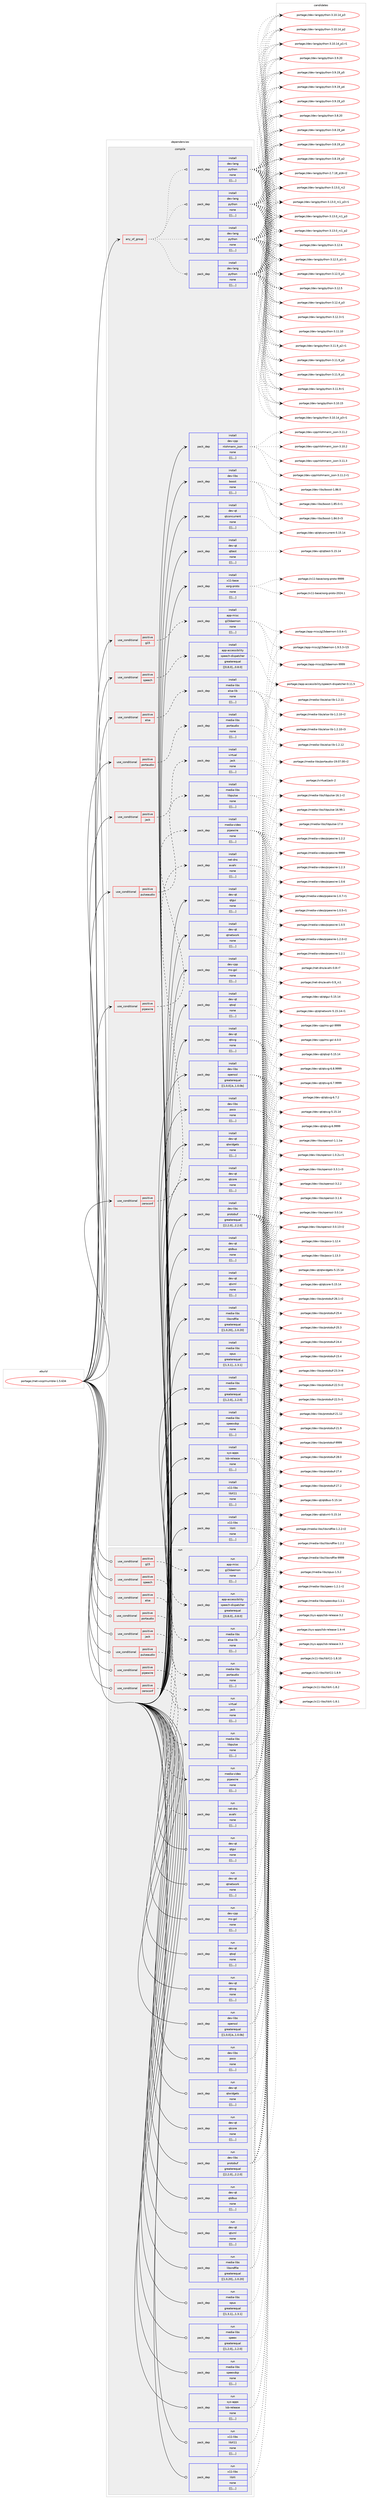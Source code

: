 digraph prolog {

# *************
# Graph options
# *************

newrank=true;
concentrate=true;
compound=true;
graph [rankdir=LR,fontname=Helvetica,fontsize=10,ranksep=1.5];#, ranksep=2.5, nodesep=0.2];
edge  [arrowhead=vee];
node  [fontname=Helvetica,fontsize=10];

# **********
# The ebuild
# **********

subgraph cluster_leftcol {
color=gray;
label=<<i>ebuild</i>>;
id [label="portage://net-voip/mumble-1.5.634", color=red, width=4, href="../net-voip/mumble-1.5.634.svg"];
}

# ****************
# The dependencies
# ****************

subgraph cluster_midcol {
color=gray;
label=<<i>dependencies</i>>;
subgraph cluster_compile {
fillcolor="#eeeeee";
style=filled;
label=<<i>compile</i>>;
subgraph any2739 {
dependency401505 [label=<<TABLE BORDER="0" CELLBORDER="1" CELLSPACING="0" CELLPADDING="4"><TR><TD CELLPADDING="10">any_of_group</TD></TR></TABLE>>, shape=none, color=red];subgraph pack292830 {
dependency401506 [label=<<TABLE BORDER="0" CELLBORDER="1" CELLSPACING="0" CELLPADDING="4" WIDTH="220"><TR><TD ROWSPAN="6" CELLPADDING="30">pack_dep</TD></TR><TR><TD WIDTH="110">install</TD></TR><TR><TD>dev-lang</TD></TR><TR><TD>python</TD></TR><TR><TD>none</TD></TR><TR><TD>[[],,,,]</TD></TR></TABLE>>, shape=none, color=blue];
}
dependency401505:e -> dependency401506:w [weight=20,style="dotted",arrowhead="oinv"];
subgraph pack292831 {
dependency401507 [label=<<TABLE BORDER="0" CELLBORDER="1" CELLSPACING="0" CELLPADDING="4" WIDTH="220"><TR><TD ROWSPAN="6" CELLPADDING="30">pack_dep</TD></TR><TR><TD WIDTH="110">install</TD></TR><TR><TD>dev-lang</TD></TR><TR><TD>python</TD></TR><TR><TD>none</TD></TR><TR><TD>[[],,,,]</TD></TR></TABLE>>, shape=none, color=blue];
}
dependency401505:e -> dependency401507:w [weight=20,style="dotted",arrowhead="oinv"];
subgraph pack292832 {
dependency401508 [label=<<TABLE BORDER="0" CELLBORDER="1" CELLSPACING="0" CELLPADDING="4" WIDTH="220"><TR><TD ROWSPAN="6" CELLPADDING="30">pack_dep</TD></TR><TR><TD WIDTH="110">install</TD></TR><TR><TD>dev-lang</TD></TR><TR><TD>python</TD></TR><TR><TD>none</TD></TR><TR><TD>[[],,,,]</TD></TR></TABLE>>, shape=none, color=blue];
}
dependency401505:e -> dependency401508:w [weight=20,style="dotted",arrowhead="oinv"];
subgraph pack292833 {
dependency401509 [label=<<TABLE BORDER="0" CELLBORDER="1" CELLSPACING="0" CELLPADDING="4" WIDTH="220"><TR><TD ROWSPAN="6" CELLPADDING="30">pack_dep</TD></TR><TR><TD WIDTH="110">install</TD></TR><TR><TD>dev-lang</TD></TR><TR><TD>python</TD></TR><TR><TD>none</TD></TR><TR><TD>[[],,,,]</TD></TR></TABLE>>, shape=none, color=blue];
}
dependency401505:e -> dependency401509:w [weight=20,style="dotted",arrowhead="oinv"];
}
id:e -> dependency401505:w [weight=20,style="solid",arrowhead="vee"];
subgraph cond105747 {
dependency401510 [label=<<TABLE BORDER="0" CELLBORDER="1" CELLSPACING="0" CELLPADDING="4"><TR><TD ROWSPAN="3" CELLPADDING="10">use_conditional</TD></TR><TR><TD>positive</TD></TR><TR><TD>alsa</TD></TR></TABLE>>, shape=none, color=red];
subgraph pack292834 {
dependency401511 [label=<<TABLE BORDER="0" CELLBORDER="1" CELLSPACING="0" CELLPADDING="4" WIDTH="220"><TR><TD ROWSPAN="6" CELLPADDING="30">pack_dep</TD></TR><TR><TD WIDTH="110">install</TD></TR><TR><TD>media-libs</TD></TR><TR><TD>alsa-lib</TD></TR><TR><TD>none</TD></TR><TR><TD>[[],,,,]</TD></TR></TABLE>>, shape=none, color=blue];
}
dependency401510:e -> dependency401511:w [weight=20,style="dashed",arrowhead="vee"];
}
id:e -> dependency401510:w [weight=20,style="solid",arrowhead="vee"];
subgraph cond105748 {
dependency401512 [label=<<TABLE BORDER="0" CELLBORDER="1" CELLSPACING="0" CELLPADDING="4"><TR><TD ROWSPAN="3" CELLPADDING="10">use_conditional</TD></TR><TR><TD>positive</TD></TR><TR><TD>g15</TD></TR></TABLE>>, shape=none, color=red];
subgraph pack292835 {
dependency401513 [label=<<TABLE BORDER="0" CELLBORDER="1" CELLSPACING="0" CELLPADDING="4" WIDTH="220"><TR><TD ROWSPAN="6" CELLPADDING="30">pack_dep</TD></TR><TR><TD WIDTH="110">install</TD></TR><TR><TD>app-misc</TD></TR><TR><TD>g15daemon</TD></TR><TR><TD>none</TD></TR><TR><TD>[[],,,,]</TD></TR></TABLE>>, shape=none, color=blue];
}
dependency401512:e -> dependency401513:w [weight=20,style="dashed",arrowhead="vee"];
}
id:e -> dependency401512:w [weight=20,style="solid",arrowhead="vee"];
subgraph cond105749 {
dependency401514 [label=<<TABLE BORDER="0" CELLBORDER="1" CELLSPACING="0" CELLPADDING="4"><TR><TD ROWSPAN="3" CELLPADDING="10">use_conditional</TD></TR><TR><TD>positive</TD></TR><TR><TD>jack</TD></TR></TABLE>>, shape=none, color=red];
subgraph pack292836 {
dependency401515 [label=<<TABLE BORDER="0" CELLBORDER="1" CELLSPACING="0" CELLPADDING="4" WIDTH="220"><TR><TD ROWSPAN="6" CELLPADDING="30">pack_dep</TD></TR><TR><TD WIDTH="110">install</TD></TR><TR><TD>virtual</TD></TR><TR><TD>jack</TD></TR><TR><TD>none</TD></TR><TR><TD>[[],,,,]</TD></TR></TABLE>>, shape=none, color=blue];
}
dependency401514:e -> dependency401515:w [weight=20,style="dashed",arrowhead="vee"];
}
id:e -> dependency401514:w [weight=20,style="solid",arrowhead="vee"];
subgraph cond105750 {
dependency401516 [label=<<TABLE BORDER="0" CELLBORDER="1" CELLSPACING="0" CELLPADDING="4"><TR><TD ROWSPAN="3" CELLPADDING="10">use_conditional</TD></TR><TR><TD>positive</TD></TR><TR><TD>pipewire</TD></TR></TABLE>>, shape=none, color=red];
subgraph pack292837 {
dependency401517 [label=<<TABLE BORDER="0" CELLBORDER="1" CELLSPACING="0" CELLPADDING="4" WIDTH="220"><TR><TD ROWSPAN="6" CELLPADDING="30">pack_dep</TD></TR><TR><TD WIDTH="110">install</TD></TR><TR><TD>media-video</TD></TR><TR><TD>pipewire</TD></TR><TR><TD>none</TD></TR><TR><TD>[[],,,,]</TD></TR></TABLE>>, shape=none, color=blue];
}
dependency401516:e -> dependency401517:w [weight=20,style="dashed",arrowhead="vee"];
}
id:e -> dependency401516:w [weight=20,style="solid",arrowhead="vee"];
subgraph cond105751 {
dependency401518 [label=<<TABLE BORDER="0" CELLBORDER="1" CELLSPACING="0" CELLPADDING="4"><TR><TD ROWSPAN="3" CELLPADDING="10">use_conditional</TD></TR><TR><TD>positive</TD></TR><TR><TD>portaudio</TD></TR></TABLE>>, shape=none, color=red];
subgraph pack292838 {
dependency401519 [label=<<TABLE BORDER="0" CELLBORDER="1" CELLSPACING="0" CELLPADDING="4" WIDTH="220"><TR><TD ROWSPAN="6" CELLPADDING="30">pack_dep</TD></TR><TR><TD WIDTH="110">install</TD></TR><TR><TD>media-libs</TD></TR><TR><TD>portaudio</TD></TR><TR><TD>none</TD></TR><TR><TD>[[],,,,]</TD></TR></TABLE>>, shape=none, color=blue];
}
dependency401518:e -> dependency401519:w [weight=20,style="dashed",arrowhead="vee"];
}
id:e -> dependency401518:w [weight=20,style="solid",arrowhead="vee"];
subgraph cond105752 {
dependency401520 [label=<<TABLE BORDER="0" CELLBORDER="1" CELLSPACING="0" CELLPADDING="4"><TR><TD ROWSPAN="3" CELLPADDING="10">use_conditional</TD></TR><TR><TD>positive</TD></TR><TR><TD>pulseaudio</TD></TR></TABLE>>, shape=none, color=red];
subgraph pack292839 {
dependency401521 [label=<<TABLE BORDER="0" CELLBORDER="1" CELLSPACING="0" CELLPADDING="4" WIDTH="220"><TR><TD ROWSPAN="6" CELLPADDING="30">pack_dep</TD></TR><TR><TD WIDTH="110">install</TD></TR><TR><TD>media-libs</TD></TR><TR><TD>libpulse</TD></TR><TR><TD>none</TD></TR><TR><TD>[[],,,,]</TD></TR></TABLE>>, shape=none, color=blue];
}
dependency401520:e -> dependency401521:w [weight=20,style="dashed",arrowhead="vee"];
}
id:e -> dependency401520:w [weight=20,style="solid",arrowhead="vee"];
subgraph cond105753 {
dependency401522 [label=<<TABLE BORDER="0" CELLBORDER="1" CELLSPACING="0" CELLPADDING="4"><TR><TD ROWSPAN="3" CELLPADDING="10">use_conditional</TD></TR><TR><TD>positive</TD></TR><TR><TD>speech</TD></TR></TABLE>>, shape=none, color=red];
subgraph pack292840 {
dependency401523 [label=<<TABLE BORDER="0" CELLBORDER="1" CELLSPACING="0" CELLPADDING="4" WIDTH="220"><TR><TD ROWSPAN="6" CELLPADDING="30">pack_dep</TD></TR><TR><TD WIDTH="110">install</TD></TR><TR><TD>app-accessibility</TD></TR><TR><TD>speech-dispatcher</TD></TR><TR><TD>greaterequal</TD></TR><TR><TD>[[0,8,0],,,0.8.0]</TD></TR></TABLE>>, shape=none, color=blue];
}
dependency401522:e -> dependency401523:w [weight=20,style="dashed",arrowhead="vee"];
}
id:e -> dependency401522:w [weight=20,style="solid",arrowhead="vee"];
subgraph cond105754 {
dependency401524 [label=<<TABLE BORDER="0" CELLBORDER="1" CELLSPACING="0" CELLPADDING="4"><TR><TD ROWSPAN="3" CELLPADDING="10">use_conditional</TD></TR><TR><TD>positive</TD></TR><TR><TD>zeroconf</TD></TR></TABLE>>, shape=none, color=red];
subgraph pack292841 {
dependency401525 [label=<<TABLE BORDER="0" CELLBORDER="1" CELLSPACING="0" CELLPADDING="4" WIDTH="220"><TR><TD ROWSPAN="6" CELLPADDING="30">pack_dep</TD></TR><TR><TD WIDTH="110">install</TD></TR><TR><TD>net-dns</TD></TR><TR><TD>avahi</TD></TR><TR><TD>none</TD></TR><TR><TD>[[],,,,]</TD></TR></TABLE>>, shape=none, color=blue];
}
dependency401524:e -> dependency401525:w [weight=20,style="dashed",arrowhead="vee"];
}
id:e -> dependency401524:w [weight=20,style="solid",arrowhead="vee"];
subgraph pack292842 {
dependency401526 [label=<<TABLE BORDER="0" CELLBORDER="1" CELLSPACING="0" CELLPADDING="4" WIDTH="220"><TR><TD ROWSPAN="6" CELLPADDING="30">pack_dep</TD></TR><TR><TD WIDTH="110">install</TD></TR><TR><TD>dev-cpp</TD></TR><TR><TD>ms-gsl</TD></TR><TR><TD>none</TD></TR><TR><TD>[[],,,,]</TD></TR></TABLE>>, shape=none, color=blue];
}
id:e -> dependency401526:w [weight=20,style="solid",arrowhead="vee"];
subgraph pack292843 {
dependency401527 [label=<<TABLE BORDER="0" CELLBORDER="1" CELLSPACING="0" CELLPADDING="4" WIDTH="220"><TR><TD ROWSPAN="6" CELLPADDING="30">pack_dep</TD></TR><TR><TD WIDTH="110">install</TD></TR><TR><TD>dev-cpp</TD></TR><TR><TD>nlohmann_json</TD></TR><TR><TD>none</TD></TR><TR><TD>[[],,,,]</TD></TR></TABLE>>, shape=none, color=blue];
}
id:e -> dependency401527:w [weight=20,style="solid",arrowhead="vee"];
subgraph pack292844 {
dependency401528 [label=<<TABLE BORDER="0" CELLBORDER="1" CELLSPACING="0" CELLPADDING="4" WIDTH="220"><TR><TD ROWSPAN="6" CELLPADDING="30">pack_dep</TD></TR><TR><TD WIDTH="110">install</TD></TR><TR><TD>dev-libs</TD></TR><TR><TD>boost</TD></TR><TR><TD>none</TD></TR><TR><TD>[[],,,,]</TD></TR></TABLE>>, shape=none, color=blue];
}
id:e -> dependency401528:w [weight=20,style="solid",arrowhead="vee"];
subgraph pack292845 {
dependency401529 [label=<<TABLE BORDER="0" CELLBORDER="1" CELLSPACING="0" CELLPADDING="4" WIDTH="220"><TR><TD ROWSPAN="6" CELLPADDING="30">pack_dep</TD></TR><TR><TD WIDTH="110">install</TD></TR><TR><TD>dev-libs</TD></TR><TR><TD>openssl</TD></TR><TR><TD>greaterequal</TD></TR><TR><TD>[[1,0,0],b,,1.0.0b]</TD></TR></TABLE>>, shape=none, color=blue];
}
id:e -> dependency401529:w [weight=20,style="solid",arrowhead="vee"];
subgraph pack292846 {
dependency401530 [label=<<TABLE BORDER="0" CELLBORDER="1" CELLSPACING="0" CELLPADDING="4" WIDTH="220"><TR><TD ROWSPAN="6" CELLPADDING="30">pack_dep</TD></TR><TR><TD WIDTH="110">install</TD></TR><TR><TD>dev-libs</TD></TR><TR><TD>poco</TD></TR><TR><TD>none</TD></TR><TR><TD>[[],,,,]</TD></TR></TABLE>>, shape=none, color=blue];
}
id:e -> dependency401530:w [weight=20,style="solid",arrowhead="vee"];
subgraph pack292847 {
dependency401531 [label=<<TABLE BORDER="0" CELLBORDER="1" CELLSPACING="0" CELLPADDING="4" WIDTH="220"><TR><TD ROWSPAN="6" CELLPADDING="30">pack_dep</TD></TR><TR><TD WIDTH="110">install</TD></TR><TR><TD>dev-libs</TD></TR><TR><TD>protobuf</TD></TR><TR><TD>greaterequal</TD></TR><TR><TD>[[2,2,0],,,2.2.0]</TD></TR></TABLE>>, shape=none, color=blue];
}
id:e -> dependency401531:w [weight=20,style="solid",arrowhead="vee"];
subgraph pack292848 {
dependency401532 [label=<<TABLE BORDER="0" CELLBORDER="1" CELLSPACING="0" CELLPADDING="4" WIDTH="220"><TR><TD ROWSPAN="6" CELLPADDING="30">pack_dep</TD></TR><TR><TD WIDTH="110">install</TD></TR><TR><TD>dev-qt</TD></TR><TR><TD>qtconcurrent</TD></TR><TR><TD>none</TD></TR><TR><TD>[[],,,,]</TD></TR></TABLE>>, shape=none, color=blue];
}
id:e -> dependency401532:w [weight=20,style="solid",arrowhead="vee"];
subgraph pack292849 {
dependency401533 [label=<<TABLE BORDER="0" CELLBORDER="1" CELLSPACING="0" CELLPADDING="4" WIDTH="220"><TR><TD ROWSPAN="6" CELLPADDING="30">pack_dep</TD></TR><TR><TD WIDTH="110">install</TD></TR><TR><TD>dev-qt</TD></TR><TR><TD>qtcore</TD></TR><TR><TD>none</TD></TR><TR><TD>[[],,,,]</TD></TR></TABLE>>, shape=none, color=blue];
}
id:e -> dependency401533:w [weight=20,style="solid",arrowhead="vee"];
subgraph pack292850 {
dependency401534 [label=<<TABLE BORDER="0" CELLBORDER="1" CELLSPACING="0" CELLPADDING="4" WIDTH="220"><TR><TD ROWSPAN="6" CELLPADDING="30">pack_dep</TD></TR><TR><TD WIDTH="110">install</TD></TR><TR><TD>dev-qt</TD></TR><TR><TD>qtdbus</TD></TR><TR><TD>none</TD></TR><TR><TD>[[],,,,]</TD></TR></TABLE>>, shape=none, color=blue];
}
id:e -> dependency401534:w [weight=20,style="solid",arrowhead="vee"];
subgraph pack292851 {
dependency401535 [label=<<TABLE BORDER="0" CELLBORDER="1" CELLSPACING="0" CELLPADDING="4" WIDTH="220"><TR><TD ROWSPAN="6" CELLPADDING="30">pack_dep</TD></TR><TR><TD WIDTH="110">install</TD></TR><TR><TD>dev-qt</TD></TR><TR><TD>qtgui</TD></TR><TR><TD>none</TD></TR><TR><TD>[[],,,,]</TD></TR></TABLE>>, shape=none, color=blue];
}
id:e -> dependency401535:w [weight=20,style="solid",arrowhead="vee"];
subgraph pack292852 {
dependency401536 [label=<<TABLE BORDER="0" CELLBORDER="1" CELLSPACING="0" CELLPADDING="4" WIDTH="220"><TR><TD ROWSPAN="6" CELLPADDING="30">pack_dep</TD></TR><TR><TD WIDTH="110">install</TD></TR><TR><TD>dev-qt</TD></TR><TR><TD>qtnetwork</TD></TR><TR><TD>none</TD></TR><TR><TD>[[],,,,]</TD></TR></TABLE>>, shape=none, color=blue];
}
id:e -> dependency401536:w [weight=20,style="solid",arrowhead="vee"];
subgraph pack292853 {
dependency401537 [label=<<TABLE BORDER="0" CELLBORDER="1" CELLSPACING="0" CELLPADDING="4" WIDTH="220"><TR><TD ROWSPAN="6" CELLPADDING="30">pack_dep</TD></TR><TR><TD WIDTH="110">install</TD></TR><TR><TD>dev-qt</TD></TR><TR><TD>qtsql</TD></TR><TR><TD>none</TD></TR><TR><TD>[[],,,,]</TD></TR></TABLE>>, shape=none, color=blue];
}
id:e -> dependency401537:w [weight=20,style="solid",arrowhead="vee"];
subgraph pack292854 {
dependency401538 [label=<<TABLE BORDER="0" CELLBORDER="1" CELLSPACING="0" CELLPADDING="4" WIDTH="220"><TR><TD ROWSPAN="6" CELLPADDING="30">pack_dep</TD></TR><TR><TD WIDTH="110">install</TD></TR><TR><TD>dev-qt</TD></TR><TR><TD>qtsvg</TD></TR><TR><TD>none</TD></TR><TR><TD>[[],,,,]</TD></TR></TABLE>>, shape=none, color=blue];
}
id:e -> dependency401538:w [weight=20,style="solid",arrowhead="vee"];
subgraph pack292855 {
dependency401539 [label=<<TABLE BORDER="0" CELLBORDER="1" CELLSPACING="0" CELLPADDING="4" WIDTH="220"><TR><TD ROWSPAN="6" CELLPADDING="30">pack_dep</TD></TR><TR><TD WIDTH="110">install</TD></TR><TR><TD>dev-qt</TD></TR><TR><TD>qttest</TD></TR><TR><TD>none</TD></TR><TR><TD>[[],,,,]</TD></TR></TABLE>>, shape=none, color=blue];
}
id:e -> dependency401539:w [weight=20,style="solid",arrowhead="vee"];
subgraph pack292856 {
dependency401540 [label=<<TABLE BORDER="0" CELLBORDER="1" CELLSPACING="0" CELLPADDING="4" WIDTH="220"><TR><TD ROWSPAN="6" CELLPADDING="30">pack_dep</TD></TR><TR><TD WIDTH="110">install</TD></TR><TR><TD>dev-qt</TD></TR><TR><TD>qtwidgets</TD></TR><TR><TD>none</TD></TR><TR><TD>[[],,,,]</TD></TR></TABLE>>, shape=none, color=blue];
}
id:e -> dependency401540:w [weight=20,style="solid",arrowhead="vee"];
subgraph pack292857 {
dependency401541 [label=<<TABLE BORDER="0" CELLBORDER="1" CELLSPACING="0" CELLPADDING="4" WIDTH="220"><TR><TD ROWSPAN="6" CELLPADDING="30">pack_dep</TD></TR><TR><TD WIDTH="110">install</TD></TR><TR><TD>dev-qt</TD></TR><TR><TD>qtxml</TD></TR><TR><TD>none</TD></TR><TR><TD>[[],,,,]</TD></TR></TABLE>>, shape=none, color=blue];
}
id:e -> dependency401541:w [weight=20,style="solid",arrowhead="vee"];
subgraph pack292858 {
dependency401542 [label=<<TABLE BORDER="0" CELLBORDER="1" CELLSPACING="0" CELLPADDING="4" WIDTH="220"><TR><TD ROWSPAN="6" CELLPADDING="30">pack_dep</TD></TR><TR><TD WIDTH="110">install</TD></TR><TR><TD>media-libs</TD></TR><TR><TD>libsndfile</TD></TR><TR><TD>greaterequal</TD></TR><TR><TD>[[1,0,20],,,1.0.20]</TD></TR></TABLE>>, shape=none, color=blue];
}
id:e -> dependency401542:w [weight=20,style="solid",arrowhead="vee"];
subgraph pack292859 {
dependency401543 [label=<<TABLE BORDER="0" CELLBORDER="1" CELLSPACING="0" CELLPADDING="4" WIDTH="220"><TR><TD ROWSPAN="6" CELLPADDING="30">pack_dep</TD></TR><TR><TD WIDTH="110">install</TD></TR><TR><TD>media-libs</TD></TR><TR><TD>opus</TD></TR><TR><TD>greaterequal</TD></TR><TR><TD>[[1,3,1],,,1.3.1]</TD></TR></TABLE>>, shape=none, color=blue];
}
id:e -> dependency401543:w [weight=20,style="solid",arrowhead="vee"];
subgraph pack292860 {
dependency401544 [label=<<TABLE BORDER="0" CELLBORDER="1" CELLSPACING="0" CELLPADDING="4" WIDTH="220"><TR><TD ROWSPAN="6" CELLPADDING="30">pack_dep</TD></TR><TR><TD WIDTH="110">install</TD></TR><TR><TD>media-libs</TD></TR><TR><TD>speex</TD></TR><TR><TD>greaterequal</TD></TR><TR><TD>[[1,2,0],,,1.2.0]</TD></TR></TABLE>>, shape=none, color=blue];
}
id:e -> dependency401544:w [weight=20,style="solid",arrowhead="vee"];
subgraph pack292861 {
dependency401545 [label=<<TABLE BORDER="0" CELLBORDER="1" CELLSPACING="0" CELLPADDING="4" WIDTH="220"><TR><TD ROWSPAN="6" CELLPADDING="30">pack_dep</TD></TR><TR><TD WIDTH="110">install</TD></TR><TR><TD>media-libs</TD></TR><TR><TD>speexdsp</TD></TR><TR><TD>none</TD></TR><TR><TD>[[],,,,]</TD></TR></TABLE>>, shape=none, color=blue];
}
id:e -> dependency401545:w [weight=20,style="solid",arrowhead="vee"];
subgraph pack292862 {
dependency401546 [label=<<TABLE BORDER="0" CELLBORDER="1" CELLSPACING="0" CELLPADDING="4" WIDTH="220"><TR><TD ROWSPAN="6" CELLPADDING="30">pack_dep</TD></TR><TR><TD WIDTH="110">install</TD></TR><TR><TD>sys-apps</TD></TR><TR><TD>lsb-release</TD></TR><TR><TD>none</TD></TR><TR><TD>[[],,,,]</TD></TR></TABLE>>, shape=none, color=blue];
}
id:e -> dependency401546:w [weight=20,style="solid",arrowhead="vee"];
subgraph pack292863 {
dependency401547 [label=<<TABLE BORDER="0" CELLBORDER="1" CELLSPACING="0" CELLPADDING="4" WIDTH="220"><TR><TD ROWSPAN="6" CELLPADDING="30">pack_dep</TD></TR><TR><TD WIDTH="110">install</TD></TR><TR><TD>x11-base</TD></TR><TR><TD>xorg-proto</TD></TR><TR><TD>none</TD></TR><TR><TD>[[],,,,]</TD></TR></TABLE>>, shape=none, color=blue];
}
id:e -> dependency401547:w [weight=20,style="solid",arrowhead="vee"];
subgraph pack292864 {
dependency401548 [label=<<TABLE BORDER="0" CELLBORDER="1" CELLSPACING="0" CELLPADDING="4" WIDTH="220"><TR><TD ROWSPAN="6" CELLPADDING="30">pack_dep</TD></TR><TR><TD WIDTH="110">install</TD></TR><TR><TD>x11-libs</TD></TR><TR><TD>libX11</TD></TR><TR><TD>none</TD></TR><TR><TD>[[],,,,]</TD></TR></TABLE>>, shape=none, color=blue];
}
id:e -> dependency401548:w [weight=20,style="solid",arrowhead="vee"];
subgraph pack292865 {
dependency401549 [label=<<TABLE BORDER="0" CELLBORDER="1" CELLSPACING="0" CELLPADDING="4" WIDTH="220"><TR><TD ROWSPAN="6" CELLPADDING="30">pack_dep</TD></TR><TR><TD WIDTH="110">install</TD></TR><TR><TD>x11-libs</TD></TR><TR><TD>libXi</TD></TR><TR><TD>none</TD></TR><TR><TD>[[],,,,]</TD></TR></TABLE>>, shape=none, color=blue];
}
id:e -> dependency401549:w [weight=20,style="solid",arrowhead="vee"];
}
subgraph cluster_compileandrun {
fillcolor="#eeeeee";
style=filled;
label=<<i>compile and run</i>>;
}
subgraph cluster_run {
fillcolor="#eeeeee";
style=filled;
label=<<i>run</i>>;
subgraph cond105755 {
dependency401550 [label=<<TABLE BORDER="0" CELLBORDER="1" CELLSPACING="0" CELLPADDING="4"><TR><TD ROWSPAN="3" CELLPADDING="10">use_conditional</TD></TR><TR><TD>positive</TD></TR><TR><TD>alsa</TD></TR></TABLE>>, shape=none, color=red];
subgraph pack292866 {
dependency401551 [label=<<TABLE BORDER="0" CELLBORDER="1" CELLSPACING="0" CELLPADDING="4" WIDTH="220"><TR><TD ROWSPAN="6" CELLPADDING="30">pack_dep</TD></TR><TR><TD WIDTH="110">run</TD></TR><TR><TD>media-libs</TD></TR><TR><TD>alsa-lib</TD></TR><TR><TD>none</TD></TR><TR><TD>[[],,,,]</TD></TR></TABLE>>, shape=none, color=blue];
}
dependency401550:e -> dependency401551:w [weight=20,style="dashed",arrowhead="vee"];
}
id:e -> dependency401550:w [weight=20,style="solid",arrowhead="odot"];
subgraph cond105756 {
dependency401552 [label=<<TABLE BORDER="0" CELLBORDER="1" CELLSPACING="0" CELLPADDING="4"><TR><TD ROWSPAN="3" CELLPADDING="10">use_conditional</TD></TR><TR><TD>positive</TD></TR><TR><TD>g15</TD></TR></TABLE>>, shape=none, color=red];
subgraph pack292867 {
dependency401553 [label=<<TABLE BORDER="0" CELLBORDER="1" CELLSPACING="0" CELLPADDING="4" WIDTH="220"><TR><TD ROWSPAN="6" CELLPADDING="30">pack_dep</TD></TR><TR><TD WIDTH="110">run</TD></TR><TR><TD>app-misc</TD></TR><TR><TD>g15daemon</TD></TR><TR><TD>none</TD></TR><TR><TD>[[],,,,]</TD></TR></TABLE>>, shape=none, color=blue];
}
dependency401552:e -> dependency401553:w [weight=20,style="dashed",arrowhead="vee"];
}
id:e -> dependency401552:w [weight=20,style="solid",arrowhead="odot"];
subgraph cond105757 {
dependency401554 [label=<<TABLE BORDER="0" CELLBORDER="1" CELLSPACING="0" CELLPADDING="4"><TR><TD ROWSPAN="3" CELLPADDING="10">use_conditional</TD></TR><TR><TD>positive</TD></TR><TR><TD>jack</TD></TR></TABLE>>, shape=none, color=red];
subgraph pack292868 {
dependency401555 [label=<<TABLE BORDER="0" CELLBORDER="1" CELLSPACING="0" CELLPADDING="4" WIDTH="220"><TR><TD ROWSPAN="6" CELLPADDING="30">pack_dep</TD></TR><TR><TD WIDTH="110">run</TD></TR><TR><TD>virtual</TD></TR><TR><TD>jack</TD></TR><TR><TD>none</TD></TR><TR><TD>[[],,,,]</TD></TR></TABLE>>, shape=none, color=blue];
}
dependency401554:e -> dependency401555:w [weight=20,style="dashed",arrowhead="vee"];
}
id:e -> dependency401554:w [weight=20,style="solid",arrowhead="odot"];
subgraph cond105758 {
dependency401556 [label=<<TABLE BORDER="0" CELLBORDER="1" CELLSPACING="0" CELLPADDING="4"><TR><TD ROWSPAN="3" CELLPADDING="10">use_conditional</TD></TR><TR><TD>positive</TD></TR><TR><TD>pipewire</TD></TR></TABLE>>, shape=none, color=red];
subgraph pack292869 {
dependency401557 [label=<<TABLE BORDER="0" CELLBORDER="1" CELLSPACING="0" CELLPADDING="4" WIDTH="220"><TR><TD ROWSPAN="6" CELLPADDING="30">pack_dep</TD></TR><TR><TD WIDTH="110">run</TD></TR><TR><TD>media-video</TD></TR><TR><TD>pipewire</TD></TR><TR><TD>none</TD></TR><TR><TD>[[],,,,]</TD></TR></TABLE>>, shape=none, color=blue];
}
dependency401556:e -> dependency401557:w [weight=20,style="dashed",arrowhead="vee"];
}
id:e -> dependency401556:w [weight=20,style="solid",arrowhead="odot"];
subgraph cond105759 {
dependency401558 [label=<<TABLE BORDER="0" CELLBORDER="1" CELLSPACING="0" CELLPADDING="4"><TR><TD ROWSPAN="3" CELLPADDING="10">use_conditional</TD></TR><TR><TD>positive</TD></TR><TR><TD>portaudio</TD></TR></TABLE>>, shape=none, color=red];
subgraph pack292870 {
dependency401559 [label=<<TABLE BORDER="0" CELLBORDER="1" CELLSPACING="0" CELLPADDING="4" WIDTH="220"><TR><TD ROWSPAN="6" CELLPADDING="30">pack_dep</TD></TR><TR><TD WIDTH="110">run</TD></TR><TR><TD>media-libs</TD></TR><TR><TD>portaudio</TD></TR><TR><TD>none</TD></TR><TR><TD>[[],,,,]</TD></TR></TABLE>>, shape=none, color=blue];
}
dependency401558:e -> dependency401559:w [weight=20,style="dashed",arrowhead="vee"];
}
id:e -> dependency401558:w [weight=20,style="solid",arrowhead="odot"];
subgraph cond105760 {
dependency401560 [label=<<TABLE BORDER="0" CELLBORDER="1" CELLSPACING="0" CELLPADDING="4"><TR><TD ROWSPAN="3" CELLPADDING="10">use_conditional</TD></TR><TR><TD>positive</TD></TR><TR><TD>pulseaudio</TD></TR></TABLE>>, shape=none, color=red];
subgraph pack292871 {
dependency401561 [label=<<TABLE BORDER="0" CELLBORDER="1" CELLSPACING="0" CELLPADDING="4" WIDTH="220"><TR><TD ROWSPAN="6" CELLPADDING="30">pack_dep</TD></TR><TR><TD WIDTH="110">run</TD></TR><TR><TD>media-libs</TD></TR><TR><TD>libpulse</TD></TR><TR><TD>none</TD></TR><TR><TD>[[],,,,]</TD></TR></TABLE>>, shape=none, color=blue];
}
dependency401560:e -> dependency401561:w [weight=20,style="dashed",arrowhead="vee"];
}
id:e -> dependency401560:w [weight=20,style="solid",arrowhead="odot"];
subgraph cond105761 {
dependency401562 [label=<<TABLE BORDER="0" CELLBORDER="1" CELLSPACING="0" CELLPADDING="4"><TR><TD ROWSPAN="3" CELLPADDING="10">use_conditional</TD></TR><TR><TD>positive</TD></TR><TR><TD>speech</TD></TR></TABLE>>, shape=none, color=red];
subgraph pack292872 {
dependency401563 [label=<<TABLE BORDER="0" CELLBORDER="1" CELLSPACING="0" CELLPADDING="4" WIDTH="220"><TR><TD ROWSPAN="6" CELLPADDING="30">pack_dep</TD></TR><TR><TD WIDTH="110">run</TD></TR><TR><TD>app-accessibility</TD></TR><TR><TD>speech-dispatcher</TD></TR><TR><TD>greaterequal</TD></TR><TR><TD>[[0,8,0],,,0.8.0]</TD></TR></TABLE>>, shape=none, color=blue];
}
dependency401562:e -> dependency401563:w [weight=20,style="dashed",arrowhead="vee"];
}
id:e -> dependency401562:w [weight=20,style="solid",arrowhead="odot"];
subgraph cond105762 {
dependency401564 [label=<<TABLE BORDER="0" CELLBORDER="1" CELLSPACING="0" CELLPADDING="4"><TR><TD ROWSPAN="3" CELLPADDING="10">use_conditional</TD></TR><TR><TD>positive</TD></TR><TR><TD>zeroconf</TD></TR></TABLE>>, shape=none, color=red];
subgraph pack292873 {
dependency401565 [label=<<TABLE BORDER="0" CELLBORDER="1" CELLSPACING="0" CELLPADDING="4" WIDTH="220"><TR><TD ROWSPAN="6" CELLPADDING="30">pack_dep</TD></TR><TR><TD WIDTH="110">run</TD></TR><TR><TD>net-dns</TD></TR><TR><TD>avahi</TD></TR><TR><TD>none</TD></TR><TR><TD>[[],,,,]</TD></TR></TABLE>>, shape=none, color=blue];
}
dependency401564:e -> dependency401565:w [weight=20,style="dashed",arrowhead="vee"];
}
id:e -> dependency401564:w [weight=20,style="solid",arrowhead="odot"];
subgraph pack292874 {
dependency401566 [label=<<TABLE BORDER="0" CELLBORDER="1" CELLSPACING="0" CELLPADDING="4" WIDTH="220"><TR><TD ROWSPAN="6" CELLPADDING="30">pack_dep</TD></TR><TR><TD WIDTH="110">run</TD></TR><TR><TD>dev-cpp</TD></TR><TR><TD>ms-gsl</TD></TR><TR><TD>none</TD></TR><TR><TD>[[],,,,]</TD></TR></TABLE>>, shape=none, color=blue];
}
id:e -> dependency401566:w [weight=20,style="solid",arrowhead="odot"];
subgraph pack292875 {
dependency401567 [label=<<TABLE BORDER="0" CELLBORDER="1" CELLSPACING="0" CELLPADDING="4" WIDTH="220"><TR><TD ROWSPAN="6" CELLPADDING="30">pack_dep</TD></TR><TR><TD WIDTH="110">run</TD></TR><TR><TD>dev-libs</TD></TR><TR><TD>openssl</TD></TR><TR><TD>greaterequal</TD></TR><TR><TD>[[1,0,0],b,,1.0.0b]</TD></TR></TABLE>>, shape=none, color=blue];
}
id:e -> dependency401567:w [weight=20,style="solid",arrowhead="odot"];
subgraph pack292876 {
dependency401568 [label=<<TABLE BORDER="0" CELLBORDER="1" CELLSPACING="0" CELLPADDING="4" WIDTH="220"><TR><TD ROWSPAN="6" CELLPADDING="30">pack_dep</TD></TR><TR><TD WIDTH="110">run</TD></TR><TR><TD>dev-libs</TD></TR><TR><TD>poco</TD></TR><TR><TD>none</TD></TR><TR><TD>[[],,,,]</TD></TR></TABLE>>, shape=none, color=blue];
}
id:e -> dependency401568:w [weight=20,style="solid",arrowhead="odot"];
subgraph pack292877 {
dependency401569 [label=<<TABLE BORDER="0" CELLBORDER="1" CELLSPACING="0" CELLPADDING="4" WIDTH="220"><TR><TD ROWSPAN="6" CELLPADDING="30">pack_dep</TD></TR><TR><TD WIDTH="110">run</TD></TR><TR><TD>dev-libs</TD></TR><TR><TD>protobuf</TD></TR><TR><TD>greaterequal</TD></TR><TR><TD>[[2,2,0],,,2.2.0]</TD></TR></TABLE>>, shape=none, color=blue];
}
id:e -> dependency401569:w [weight=20,style="solid",arrowhead="odot"];
subgraph pack292878 {
dependency401570 [label=<<TABLE BORDER="0" CELLBORDER="1" CELLSPACING="0" CELLPADDING="4" WIDTH="220"><TR><TD ROWSPAN="6" CELLPADDING="30">pack_dep</TD></TR><TR><TD WIDTH="110">run</TD></TR><TR><TD>dev-qt</TD></TR><TR><TD>qtcore</TD></TR><TR><TD>none</TD></TR><TR><TD>[[],,,,]</TD></TR></TABLE>>, shape=none, color=blue];
}
id:e -> dependency401570:w [weight=20,style="solid",arrowhead="odot"];
subgraph pack292879 {
dependency401571 [label=<<TABLE BORDER="0" CELLBORDER="1" CELLSPACING="0" CELLPADDING="4" WIDTH="220"><TR><TD ROWSPAN="6" CELLPADDING="30">pack_dep</TD></TR><TR><TD WIDTH="110">run</TD></TR><TR><TD>dev-qt</TD></TR><TR><TD>qtdbus</TD></TR><TR><TD>none</TD></TR><TR><TD>[[],,,,]</TD></TR></TABLE>>, shape=none, color=blue];
}
id:e -> dependency401571:w [weight=20,style="solid",arrowhead="odot"];
subgraph pack292880 {
dependency401572 [label=<<TABLE BORDER="0" CELLBORDER="1" CELLSPACING="0" CELLPADDING="4" WIDTH="220"><TR><TD ROWSPAN="6" CELLPADDING="30">pack_dep</TD></TR><TR><TD WIDTH="110">run</TD></TR><TR><TD>dev-qt</TD></TR><TR><TD>qtgui</TD></TR><TR><TD>none</TD></TR><TR><TD>[[],,,,]</TD></TR></TABLE>>, shape=none, color=blue];
}
id:e -> dependency401572:w [weight=20,style="solid",arrowhead="odot"];
subgraph pack292881 {
dependency401573 [label=<<TABLE BORDER="0" CELLBORDER="1" CELLSPACING="0" CELLPADDING="4" WIDTH="220"><TR><TD ROWSPAN="6" CELLPADDING="30">pack_dep</TD></TR><TR><TD WIDTH="110">run</TD></TR><TR><TD>dev-qt</TD></TR><TR><TD>qtnetwork</TD></TR><TR><TD>none</TD></TR><TR><TD>[[],,,,]</TD></TR></TABLE>>, shape=none, color=blue];
}
id:e -> dependency401573:w [weight=20,style="solid",arrowhead="odot"];
subgraph pack292882 {
dependency401574 [label=<<TABLE BORDER="0" CELLBORDER="1" CELLSPACING="0" CELLPADDING="4" WIDTH="220"><TR><TD ROWSPAN="6" CELLPADDING="30">pack_dep</TD></TR><TR><TD WIDTH="110">run</TD></TR><TR><TD>dev-qt</TD></TR><TR><TD>qtsql</TD></TR><TR><TD>none</TD></TR><TR><TD>[[],,,,]</TD></TR></TABLE>>, shape=none, color=blue];
}
id:e -> dependency401574:w [weight=20,style="solid",arrowhead="odot"];
subgraph pack292883 {
dependency401575 [label=<<TABLE BORDER="0" CELLBORDER="1" CELLSPACING="0" CELLPADDING="4" WIDTH="220"><TR><TD ROWSPAN="6" CELLPADDING="30">pack_dep</TD></TR><TR><TD WIDTH="110">run</TD></TR><TR><TD>dev-qt</TD></TR><TR><TD>qtsvg</TD></TR><TR><TD>none</TD></TR><TR><TD>[[],,,,]</TD></TR></TABLE>>, shape=none, color=blue];
}
id:e -> dependency401575:w [weight=20,style="solid",arrowhead="odot"];
subgraph pack292884 {
dependency401576 [label=<<TABLE BORDER="0" CELLBORDER="1" CELLSPACING="0" CELLPADDING="4" WIDTH="220"><TR><TD ROWSPAN="6" CELLPADDING="30">pack_dep</TD></TR><TR><TD WIDTH="110">run</TD></TR><TR><TD>dev-qt</TD></TR><TR><TD>qtwidgets</TD></TR><TR><TD>none</TD></TR><TR><TD>[[],,,,]</TD></TR></TABLE>>, shape=none, color=blue];
}
id:e -> dependency401576:w [weight=20,style="solid",arrowhead="odot"];
subgraph pack292885 {
dependency401577 [label=<<TABLE BORDER="0" CELLBORDER="1" CELLSPACING="0" CELLPADDING="4" WIDTH="220"><TR><TD ROWSPAN="6" CELLPADDING="30">pack_dep</TD></TR><TR><TD WIDTH="110">run</TD></TR><TR><TD>dev-qt</TD></TR><TR><TD>qtxml</TD></TR><TR><TD>none</TD></TR><TR><TD>[[],,,,]</TD></TR></TABLE>>, shape=none, color=blue];
}
id:e -> dependency401577:w [weight=20,style="solid",arrowhead="odot"];
subgraph pack292886 {
dependency401578 [label=<<TABLE BORDER="0" CELLBORDER="1" CELLSPACING="0" CELLPADDING="4" WIDTH="220"><TR><TD ROWSPAN="6" CELLPADDING="30">pack_dep</TD></TR><TR><TD WIDTH="110">run</TD></TR><TR><TD>media-libs</TD></TR><TR><TD>libsndfile</TD></TR><TR><TD>greaterequal</TD></TR><TR><TD>[[1,0,20],,,1.0.20]</TD></TR></TABLE>>, shape=none, color=blue];
}
id:e -> dependency401578:w [weight=20,style="solid",arrowhead="odot"];
subgraph pack292887 {
dependency401579 [label=<<TABLE BORDER="0" CELLBORDER="1" CELLSPACING="0" CELLPADDING="4" WIDTH="220"><TR><TD ROWSPAN="6" CELLPADDING="30">pack_dep</TD></TR><TR><TD WIDTH="110">run</TD></TR><TR><TD>media-libs</TD></TR><TR><TD>opus</TD></TR><TR><TD>greaterequal</TD></TR><TR><TD>[[1,3,1],,,1.3.1]</TD></TR></TABLE>>, shape=none, color=blue];
}
id:e -> dependency401579:w [weight=20,style="solid",arrowhead="odot"];
subgraph pack292888 {
dependency401580 [label=<<TABLE BORDER="0" CELLBORDER="1" CELLSPACING="0" CELLPADDING="4" WIDTH="220"><TR><TD ROWSPAN="6" CELLPADDING="30">pack_dep</TD></TR><TR><TD WIDTH="110">run</TD></TR><TR><TD>media-libs</TD></TR><TR><TD>speex</TD></TR><TR><TD>greaterequal</TD></TR><TR><TD>[[1,2,0],,,1.2.0]</TD></TR></TABLE>>, shape=none, color=blue];
}
id:e -> dependency401580:w [weight=20,style="solid",arrowhead="odot"];
subgraph pack292889 {
dependency401581 [label=<<TABLE BORDER="0" CELLBORDER="1" CELLSPACING="0" CELLPADDING="4" WIDTH="220"><TR><TD ROWSPAN="6" CELLPADDING="30">pack_dep</TD></TR><TR><TD WIDTH="110">run</TD></TR><TR><TD>media-libs</TD></TR><TR><TD>speexdsp</TD></TR><TR><TD>none</TD></TR><TR><TD>[[],,,,]</TD></TR></TABLE>>, shape=none, color=blue];
}
id:e -> dependency401581:w [weight=20,style="solid",arrowhead="odot"];
subgraph pack292890 {
dependency401582 [label=<<TABLE BORDER="0" CELLBORDER="1" CELLSPACING="0" CELLPADDING="4" WIDTH="220"><TR><TD ROWSPAN="6" CELLPADDING="30">pack_dep</TD></TR><TR><TD WIDTH="110">run</TD></TR><TR><TD>sys-apps</TD></TR><TR><TD>lsb-release</TD></TR><TR><TD>none</TD></TR><TR><TD>[[],,,,]</TD></TR></TABLE>>, shape=none, color=blue];
}
id:e -> dependency401582:w [weight=20,style="solid",arrowhead="odot"];
subgraph pack292891 {
dependency401583 [label=<<TABLE BORDER="0" CELLBORDER="1" CELLSPACING="0" CELLPADDING="4" WIDTH="220"><TR><TD ROWSPAN="6" CELLPADDING="30">pack_dep</TD></TR><TR><TD WIDTH="110">run</TD></TR><TR><TD>x11-libs</TD></TR><TR><TD>libX11</TD></TR><TR><TD>none</TD></TR><TR><TD>[[],,,,]</TD></TR></TABLE>>, shape=none, color=blue];
}
id:e -> dependency401583:w [weight=20,style="solid",arrowhead="odot"];
subgraph pack292892 {
dependency401584 [label=<<TABLE BORDER="0" CELLBORDER="1" CELLSPACING="0" CELLPADDING="4" WIDTH="220"><TR><TD ROWSPAN="6" CELLPADDING="30">pack_dep</TD></TR><TR><TD WIDTH="110">run</TD></TR><TR><TD>x11-libs</TD></TR><TR><TD>libXi</TD></TR><TR><TD>none</TD></TR><TR><TD>[[],,,,]</TD></TR></TABLE>>, shape=none, color=blue];
}
id:e -> dependency401584:w [weight=20,style="solid",arrowhead="odot"];
}
}

# **************
# The candidates
# **************

subgraph cluster_choices {
rank=same;
color=gray;
label=<<i>candidates</i>>;

subgraph choice292830 {
color=black;
nodesep=1;
choice10010111845108971101034711212111610411111045514649514648951149950 [label="portage://dev-lang/python-3.13.0_rc2", color=red, width=4,href="../dev-lang/python-3.13.0_rc2.svg"];
choice1001011184510897110103471121211161041111104551464951464895114994995112514511449 [label="portage://dev-lang/python-3.13.0_rc1_p3-r1", color=red, width=4,href="../dev-lang/python-3.13.0_rc1_p3-r1.svg"];
choice100101118451089711010347112121116104111110455146495146489511499499511251 [label="portage://dev-lang/python-3.13.0_rc1_p3", color=red, width=4,href="../dev-lang/python-3.13.0_rc1_p3.svg"];
choice100101118451089711010347112121116104111110455146495146489511499499511250 [label="portage://dev-lang/python-3.13.0_rc1_p2", color=red, width=4,href="../dev-lang/python-3.13.0_rc1_p2.svg"];
choice10010111845108971101034711212111610411111045514649504654 [label="portage://dev-lang/python-3.12.6", color=red, width=4,href="../dev-lang/python-3.12.6.svg"];
choice1001011184510897110103471121211161041111104551464950465395112494511449 [label="portage://dev-lang/python-3.12.5_p1-r1", color=red, width=4,href="../dev-lang/python-3.12.5_p1-r1.svg"];
choice100101118451089711010347112121116104111110455146495046539511249 [label="portage://dev-lang/python-3.12.5_p1", color=red, width=4,href="../dev-lang/python-3.12.5_p1.svg"];
choice10010111845108971101034711212111610411111045514649504653 [label="portage://dev-lang/python-3.12.5", color=red, width=4,href="../dev-lang/python-3.12.5.svg"];
choice100101118451089711010347112121116104111110455146495046529511251 [label="portage://dev-lang/python-3.12.4_p3", color=red, width=4,href="../dev-lang/python-3.12.4_p3.svg"];
choice100101118451089711010347112121116104111110455146495046514511449 [label="portage://dev-lang/python-3.12.3-r1", color=red, width=4,href="../dev-lang/python-3.12.3-r1.svg"];
choice1001011184510897110103471121211161041111104551464949464948 [label="portage://dev-lang/python-3.11.10", color=red, width=4,href="../dev-lang/python-3.11.10.svg"];
choice1001011184510897110103471121211161041111104551464949465795112504511449 [label="portage://dev-lang/python-3.11.9_p2-r1", color=red, width=4,href="../dev-lang/python-3.11.9_p2-r1.svg"];
choice100101118451089711010347112121116104111110455146494946579511250 [label="portage://dev-lang/python-3.11.9_p2", color=red, width=4,href="../dev-lang/python-3.11.9_p2.svg"];
choice100101118451089711010347112121116104111110455146494946579511249 [label="portage://dev-lang/python-3.11.9_p1", color=red, width=4,href="../dev-lang/python-3.11.9_p1.svg"];
choice100101118451089711010347112121116104111110455146494946574511449 [label="portage://dev-lang/python-3.11.9-r1", color=red, width=4,href="../dev-lang/python-3.11.9-r1.svg"];
choice1001011184510897110103471121211161041111104551464948464953 [label="portage://dev-lang/python-3.10.15", color=red, width=4,href="../dev-lang/python-3.10.15.svg"];
choice100101118451089711010347112121116104111110455146494846495295112514511449 [label="portage://dev-lang/python-3.10.14_p3-r1", color=red, width=4,href="../dev-lang/python-3.10.14_p3-r1.svg"];
choice10010111845108971101034711212111610411111045514649484649529511251 [label="portage://dev-lang/python-3.10.14_p3", color=red, width=4,href="../dev-lang/python-3.10.14_p3.svg"];
choice10010111845108971101034711212111610411111045514649484649529511250 [label="portage://dev-lang/python-3.10.14_p2", color=red, width=4,href="../dev-lang/python-3.10.14_p2.svg"];
choice100101118451089711010347112121116104111110455146494846495295112494511449 [label="portage://dev-lang/python-3.10.14_p1-r1", color=red, width=4,href="../dev-lang/python-3.10.14_p1-r1.svg"];
choice10010111845108971101034711212111610411111045514657465048 [label="portage://dev-lang/python-3.9.20", color=red, width=4,href="../dev-lang/python-3.9.20.svg"];
choice100101118451089711010347112121116104111110455146574649579511253 [label="portage://dev-lang/python-3.9.19_p5", color=red, width=4,href="../dev-lang/python-3.9.19_p5.svg"];
choice100101118451089711010347112121116104111110455146574649579511252 [label="portage://dev-lang/python-3.9.19_p4", color=red, width=4,href="../dev-lang/python-3.9.19_p4.svg"];
choice100101118451089711010347112121116104111110455146574649579511251 [label="portage://dev-lang/python-3.9.19_p3", color=red, width=4,href="../dev-lang/python-3.9.19_p3.svg"];
choice10010111845108971101034711212111610411111045514656465048 [label="portage://dev-lang/python-3.8.20", color=red, width=4,href="../dev-lang/python-3.8.20.svg"];
choice100101118451089711010347112121116104111110455146564649579511252 [label="portage://dev-lang/python-3.8.19_p4", color=red, width=4,href="../dev-lang/python-3.8.19_p4.svg"];
choice100101118451089711010347112121116104111110455146564649579511251 [label="portage://dev-lang/python-3.8.19_p3", color=red, width=4,href="../dev-lang/python-3.8.19_p3.svg"];
choice100101118451089711010347112121116104111110455146564649579511250 [label="portage://dev-lang/python-3.8.19_p2", color=red, width=4,href="../dev-lang/python-3.8.19_p2.svg"];
choice100101118451089711010347112121116104111110455046554649569511249544511450 [label="portage://dev-lang/python-2.7.18_p16-r2", color=red, width=4,href="../dev-lang/python-2.7.18_p16-r2.svg"];
dependency401506:e -> choice10010111845108971101034711212111610411111045514649514648951149950:w [style=dotted,weight="100"];
dependency401506:e -> choice1001011184510897110103471121211161041111104551464951464895114994995112514511449:w [style=dotted,weight="100"];
dependency401506:e -> choice100101118451089711010347112121116104111110455146495146489511499499511251:w [style=dotted,weight="100"];
dependency401506:e -> choice100101118451089711010347112121116104111110455146495146489511499499511250:w [style=dotted,weight="100"];
dependency401506:e -> choice10010111845108971101034711212111610411111045514649504654:w [style=dotted,weight="100"];
dependency401506:e -> choice1001011184510897110103471121211161041111104551464950465395112494511449:w [style=dotted,weight="100"];
dependency401506:e -> choice100101118451089711010347112121116104111110455146495046539511249:w [style=dotted,weight="100"];
dependency401506:e -> choice10010111845108971101034711212111610411111045514649504653:w [style=dotted,weight="100"];
dependency401506:e -> choice100101118451089711010347112121116104111110455146495046529511251:w [style=dotted,weight="100"];
dependency401506:e -> choice100101118451089711010347112121116104111110455146495046514511449:w [style=dotted,weight="100"];
dependency401506:e -> choice1001011184510897110103471121211161041111104551464949464948:w [style=dotted,weight="100"];
dependency401506:e -> choice1001011184510897110103471121211161041111104551464949465795112504511449:w [style=dotted,weight="100"];
dependency401506:e -> choice100101118451089711010347112121116104111110455146494946579511250:w [style=dotted,weight="100"];
dependency401506:e -> choice100101118451089711010347112121116104111110455146494946579511249:w [style=dotted,weight="100"];
dependency401506:e -> choice100101118451089711010347112121116104111110455146494946574511449:w [style=dotted,weight="100"];
dependency401506:e -> choice1001011184510897110103471121211161041111104551464948464953:w [style=dotted,weight="100"];
dependency401506:e -> choice100101118451089711010347112121116104111110455146494846495295112514511449:w [style=dotted,weight="100"];
dependency401506:e -> choice10010111845108971101034711212111610411111045514649484649529511251:w [style=dotted,weight="100"];
dependency401506:e -> choice10010111845108971101034711212111610411111045514649484649529511250:w [style=dotted,weight="100"];
dependency401506:e -> choice100101118451089711010347112121116104111110455146494846495295112494511449:w [style=dotted,weight="100"];
dependency401506:e -> choice10010111845108971101034711212111610411111045514657465048:w [style=dotted,weight="100"];
dependency401506:e -> choice100101118451089711010347112121116104111110455146574649579511253:w [style=dotted,weight="100"];
dependency401506:e -> choice100101118451089711010347112121116104111110455146574649579511252:w [style=dotted,weight="100"];
dependency401506:e -> choice100101118451089711010347112121116104111110455146574649579511251:w [style=dotted,weight="100"];
dependency401506:e -> choice10010111845108971101034711212111610411111045514656465048:w [style=dotted,weight="100"];
dependency401506:e -> choice100101118451089711010347112121116104111110455146564649579511252:w [style=dotted,weight="100"];
dependency401506:e -> choice100101118451089711010347112121116104111110455146564649579511251:w [style=dotted,weight="100"];
dependency401506:e -> choice100101118451089711010347112121116104111110455146564649579511250:w [style=dotted,weight="100"];
dependency401506:e -> choice100101118451089711010347112121116104111110455046554649569511249544511450:w [style=dotted,weight="100"];
}
subgraph choice292831 {
color=black;
nodesep=1;
choice10010111845108971101034711212111610411111045514649514648951149950 [label="portage://dev-lang/python-3.13.0_rc2", color=red, width=4,href="../dev-lang/python-3.13.0_rc2.svg"];
choice1001011184510897110103471121211161041111104551464951464895114994995112514511449 [label="portage://dev-lang/python-3.13.0_rc1_p3-r1", color=red, width=4,href="../dev-lang/python-3.13.0_rc1_p3-r1.svg"];
choice100101118451089711010347112121116104111110455146495146489511499499511251 [label="portage://dev-lang/python-3.13.0_rc1_p3", color=red, width=4,href="../dev-lang/python-3.13.0_rc1_p3.svg"];
choice100101118451089711010347112121116104111110455146495146489511499499511250 [label="portage://dev-lang/python-3.13.0_rc1_p2", color=red, width=4,href="../dev-lang/python-3.13.0_rc1_p2.svg"];
choice10010111845108971101034711212111610411111045514649504654 [label="portage://dev-lang/python-3.12.6", color=red, width=4,href="../dev-lang/python-3.12.6.svg"];
choice1001011184510897110103471121211161041111104551464950465395112494511449 [label="portage://dev-lang/python-3.12.5_p1-r1", color=red, width=4,href="../dev-lang/python-3.12.5_p1-r1.svg"];
choice100101118451089711010347112121116104111110455146495046539511249 [label="portage://dev-lang/python-3.12.5_p1", color=red, width=4,href="../dev-lang/python-3.12.5_p1.svg"];
choice10010111845108971101034711212111610411111045514649504653 [label="portage://dev-lang/python-3.12.5", color=red, width=4,href="../dev-lang/python-3.12.5.svg"];
choice100101118451089711010347112121116104111110455146495046529511251 [label="portage://dev-lang/python-3.12.4_p3", color=red, width=4,href="../dev-lang/python-3.12.4_p3.svg"];
choice100101118451089711010347112121116104111110455146495046514511449 [label="portage://dev-lang/python-3.12.3-r1", color=red, width=4,href="../dev-lang/python-3.12.3-r1.svg"];
choice1001011184510897110103471121211161041111104551464949464948 [label="portage://dev-lang/python-3.11.10", color=red, width=4,href="../dev-lang/python-3.11.10.svg"];
choice1001011184510897110103471121211161041111104551464949465795112504511449 [label="portage://dev-lang/python-3.11.9_p2-r1", color=red, width=4,href="../dev-lang/python-3.11.9_p2-r1.svg"];
choice100101118451089711010347112121116104111110455146494946579511250 [label="portage://dev-lang/python-3.11.9_p2", color=red, width=4,href="../dev-lang/python-3.11.9_p2.svg"];
choice100101118451089711010347112121116104111110455146494946579511249 [label="portage://dev-lang/python-3.11.9_p1", color=red, width=4,href="../dev-lang/python-3.11.9_p1.svg"];
choice100101118451089711010347112121116104111110455146494946574511449 [label="portage://dev-lang/python-3.11.9-r1", color=red, width=4,href="../dev-lang/python-3.11.9-r1.svg"];
choice1001011184510897110103471121211161041111104551464948464953 [label="portage://dev-lang/python-3.10.15", color=red, width=4,href="../dev-lang/python-3.10.15.svg"];
choice100101118451089711010347112121116104111110455146494846495295112514511449 [label="portage://dev-lang/python-3.10.14_p3-r1", color=red, width=4,href="../dev-lang/python-3.10.14_p3-r1.svg"];
choice10010111845108971101034711212111610411111045514649484649529511251 [label="portage://dev-lang/python-3.10.14_p3", color=red, width=4,href="../dev-lang/python-3.10.14_p3.svg"];
choice10010111845108971101034711212111610411111045514649484649529511250 [label="portage://dev-lang/python-3.10.14_p2", color=red, width=4,href="../dev-lang/python-3.10.14_p2.svg"];
choice100101118451089711010347112121116104111110455146494846495295112494511449 [label="portage://dev-lang/python-3.10.14_p1-r1", color=red, width=4,href="../dev-lang/python-3.10.14_p1-r1.svg"];
choice10010111845108971101034711212111610411111045514657465048 [label="portage://dev-lang/python-3.9.20", color=red, width=4,href="../dev-lang/python-3.9.20.svg"];
choice100101118451089711010347112121116104111110455146574649579511253 [label="portage://dev-lang/python-3.9.19_p5", color=red, width=4,href="../dev-lang/python-3.9.19_p5.svg"];
choice100101118451089711010347112121116104111110455146574649579511252 [label="portage://dev-lang/python-3.9.19_p4", color=red, width=4,href="../dev-lang/python-3.9.19_p4.svg"];
choice100101118451089711010347112121116104111110455146574649579511251 [label="portage://dev-lang/python-3.9.19_p3", color=red, width=4,href="../dev-lang/python-3.9.19_p3.svg"];
choice10010111845108971101034711212111610411111045514656465048 [label="portage://dev-lang/python-3.8.20", color=red, width=4,href="../dev-lang/python-3.8.20.svg"];
choice100101118451089711010347112121116104111110455146564649579511252 [label="portage://dev-lang/python-3.8.19_p4", color=red, width=4,href="../dev-lang/python-3.8.19_p4.svg"];
choice100101118451089711010347112121116104111110455146564649579511251 [label="portage://dev-lang/python-3.8.19_p3", color=red, width=4,href="../dev-lang/python-3.8.19_p3.svg"];
choice100101118451089711010347112121116104111110455146564649579511250 [label="portage://dev-lang/python-3.8.19_p2", color=red, width=4,href="../dev-lang/python-3.8.19_p2.svg"];
choice100101118451089711010347112121116104111110455046554649569511249544511450 [label="portage://dev-lang/python-2.7.18_p16-r2", color=red, width=4,href="../dev-lang/python-2.7.18_p16-r2.svg"];
dependency401507:e -> choice10010111845108971101034711212111610411111045514649514648951149950:w [style=dotted,weight="100"];
dependency401507:e -> choice1001011184510897110103471121211161041111104551464951464895114994995112514511449:w [style=dotted,weight="100"];
dependency401507:e -> choice100101118451089711010347112121116104111110455146495146489511499499511251:w [style=dotted,weight="100"];
dependency401507:e -> choice100101118451089711010347112121116104111110455146495146489511499499511250:w [style=dotted,weight="100"];
dependency401507:e -> choice10010111845108971101034711212111610411111045514649504654:w [style=dotted,weight="100"];
dependency401507:e -> choice1001011184510897110103471121211161041111104551464950465395112494511449:w [style=dotted,weight="100"];
dependency401507:e -> choice100101118451089711010347112121116104111110455146495046539511249:w [style=dotted,weight="100"];
dependency401507:e -> choice10010111845108971101034711212111610411111045514649504653:w [style=dotted,weight="100"];
dependency401507:e -> choice100101118451089711010347112121116104111110455146495046529511251:w [style=dotted,weight="100"];
dependency401507:e -> choice100101118451089711010347112121116104111110455146495046514511449:w [style=dotted,weight="100"];
dependency401507:e -> choice1001011184510897110103471121211161041111104551464949464948:w [style=dotted,weight="100"];
dependency401507:e -> choice1001011184510897110103471121211161041111104551464949465795112504511449:w [style=dotted,weight="100"];
dependency401507:e -> choice100101118451089711010347112121116104111110455146494946579511250:w [style=dotted,weight="100"];
dependency401507:e -> choice100101118451089711010347112121116104111110455146494946579511249:w [style=dotted,weight="100"];
dependency401507:e -> choice100101118451089711010347112121116104111110455146494946574511449:w [style=dotted,weight="100"];
dependency401507:e -> choice1001011184510897110103471121211161041111104551464948464953:w [style=dotted,weight="100"];
dependency401507:e -> choice100101118451089711010347112121116104111110455146494846495295112514511449:w [style=dotted,weight="100"];
dependency401507:e -> choice10010111845108971101034711212111610411111045514649484649529511251:w [style=dotted,weight="100"];
dependency401507:e -> choice10010111845108971101034711212111610411111045514649484649529511250:w [style=dotted,weight="100"];
dependency401507:e -> choice100101118451089711010347112121116104111110455146494846495295112494511449:w [style=dotted,weight="100"];
dependency401507:e -> choice10010111845108971101034711212111610411111045514657465048:w [style=dotted,weight="100"];
dependency401507:e -> choice100101118451089711010347112121116104111110455146574649579511253:w [style=dotted,weight="100"];
dependency401507:e -> choice100101118451089711010347112121116104111110455146574649579511252:w [style=dotted,weight="100"];
dependency401507:e -> choice100101118451089711010347112121116104111110455146574649579511251:w [style=dotted,weight="100"];
dependency401507:e -> choice10010111845108971101034711212111610411111045514656465048:w [style=dotted,weight="100"];
dependency401507:e -> choice100101118451089711010347112121116104111110455146564649579511252:w [style=dotted,weight="100"];
dependency401507:e -> choice100101118451089711010347112121116104111110455146564649579511251:w [style=dotted,weight="100"];
dependency401507:e -> choice100101118451089711010347112121116104111110455146564649579511250:w [style=dotted,weight="100"];
dependency401507:e -> choice100101118451089711010347112121116104111110455046554649569511249544511450:w [style=dotted,weight="100"];
}
subgraph choice292832 {
color=black;
nodesep=1;
choice10010111845108971101034711212111610411111045514649514648951149950 [label="portage://dev-lang/python-3.13.0_rc2", color=red, width=4,href="../dev-lang/python-3.13.0_rc2.svg"];
choice1001011184510897110103471121211161041111104551464951464895114994995112514511449 [label="portage://dev-lang/python-3.13.0_rc1_p3-r1", color=red, width=4,href="../dev-lang/python-3.13.0_rc1_p3-r1.svg"];
choice100101118451089711010347112121116104111110455146495146489511499499511251 [label="portage://dev-lang/python-3.13.0_rc1_p3", color=red, width=4,href="../dev-lang/python-3.13.0_rc1_p3.svg"];
choice100101118451089711010347112121116104111110455146495146489511499499511250 [label="portage://dev-lang/python-3.13.0_rc1_p2", color=red, width=4,href="../dev-lang/python-3.13.0_rc1_p2.svg"];
choice10010111845108971101034711212111610411111045514649504654 [label="portage://dev-lang/python-3.12.6", color=red, width=4,href="../dev-lang/python-3.12.6.svg"];
choice1001011184510897110103471121211161041111104551464950465395112494511449 [label="portage://dev-lang/python-3.12.5_p1-r1", color=red, width=4,href="../dev-lang/python-3.12.5_p1-r1.svg"];
choice100101118451089711010347112121116104111110455146495046539511249 [label="portage://dev-lang/python-3.12.5_p1", color=red, width=4,href="../dev-lang/python-3.12.5_p1.svg"];
choice10010111845108971101034711212111610411111045514649504653 [label="portage://dev-lang/python-3.12.5", color=red, width=4,href="../dev-lang/python-3.12.5.svg"];
choice100101118451089711010347112121116104111110455146495046529511251 [label="portage://dev-lang/python-3.12.4_p3", color=red, width=4,href="../dev-lang/python-3.12.4_p3.svg"];
choice100101118451089711010347112121116104111110455146495046514511449 [label="portage://dev-lang/python-3.12.3-r1", color=red, width=4,href="../dev-lang/python-3.12.3-r1.svg"];
choice1001011184510897110103471121211161041111104551464949464948 [label="portage://dev-lang/python-3.11.10", color=red, width=4,href="../dev-lang/python-3.11.10.svg"];
choice1001011184510897110103471121211161041111104551464949465795112504511449 [label="portage://dev-lang/python-3.11.9_p2-r1", color=red, width=4,href="../dev-lang/python-3.11.9_p2-r1.svg"];
choice100101118451089711010347112121116104111110455146494946579511250 [label="portage://dev-lang/python-3.11.9_p2", color=red, width=4,href="../dev-lang/python-3.11.9_p2.svg"];
choice100101118451089711010347112121116104111110455146494946579511249 [label="portage://dev-lang/python-3.11.9_p1", color=red, width=4,href="../dev-lang/python-3.11.9_p1.svg"];
choice100101118451089711010347112121116104111110455146494946574511449 [label="portage://dev-lang/python-3.11.9-r1", color=red, width=4,href="../dev-lang/python-3.11.9-r1.svg"];
choice1001011184510897110103471121211161041111104551464948464953 [label="portage://dev-lang/python-3.10.15", color=red, width=4,href="../dev-lang/python-3.10.15.svg"];
choice100101118451089711010347112121116104111110455146494846495295112514511449 [label="portage://dev-lang/python-3.10.14_p3-r1", color=red, width=4,href="../dev-lang/python-3.10.14_p3-r1.svg"];
choice10010111845108971101034711212111610411111045514649484649529511251 [label="portage://dev-lang/python-3.10.14_p3", color=red, width=4,href="../dev-lang/python-3.10.14_p3.svg"];
choice10010111845108971101034711212111610411111045514649484649529511250 [label="portage://dev-lang/python-3.10.14_p2", color=red, width=4,href="../dev-lang/python-3.10.14_p2.svg"];
choice100101118451089711010347112121116104111110455146494846495295112494511449 [label="portage://dev-lang/python-3.10.14_p1-r1", color=red, width=4,href="../dev-lang/python-3.10.14_p1-r1.svg"];
choice10010111845108971101034711212111610411111045514657465048 [label="portage://dev-lang/python-3.9.20", color=red, width=4,href="../dev-lang/python-3.9.20.svg"];
choice100101118451089711010347112121116104111110455146574649579511253 [label="portage://dev-lang/python-3.9.19_p5", color=red, width=4,href="../dev-lang/python-3.9.19_p5.svg"];
choice100101118451089711010347112121116104111110455146574649579511252 [label="portage://dev-lang/python-3.9.19_p4", color=red, width=4,href="../dev-lang/python-3.9.19_p4.svg"];
choice100101118451089711010347112121116104111110455146574649579511251 [label="portage://dev-lang/python-3.9.19_p3", color=red, width=4,href="../dev-lang/python-3.9.19_p3.svg"];
choice10010111845108971101034711212111610411111045514656465048 [label="portage://dev-lang/python-3.8.20", color=red, width=4,href="../dev-lang/python-3.8.20.svg"];
choice100101118451089711010347112121116104111110455146564649579511252 [label="portage://dev-lang/python-3.8.19_p4", color=red, width=4,href="../dev-lang/python-3.8.19_p4.svg"];
choice100101118451089711010347112121116104111110455146564649579511251 [label="portage://dev-lang/python-3.8.19_p3", color=red, width=4,href="../dev-lang/python-3.8.19_p3.svg"];
choice100101118451089711010347112121116104111110455146564649579511250 [label="portage://dev-lang/python-3.8.19_p2", color=red, width=4,href="../dev-lang/python-3.8.19_p2.svg"];
choice100101118451089711010347112121116104111110455046554649569511249544511450 [label="portage://dev-lang/python-2.7.18_p16-r2", color=red, width=4,href="../dev-lang/python-2.7.18_p16-r2.svg"];
dependency401508:e -> choice10010111845108971101034711212111610411111045514649514648951149950:w [style=dotted,weight="100"];
dependency401508:e -> choice1001011184510897110103471121211161041111104551464951464895114994995112514511449:w [style=dotted,weight="100"];
dependency401508:e -> choice100101118451089711010347112121116104111110455146495146489511499499511251:w [style=dotted,weight="100"];
dependency401508:e -> choice100101118451089711010347112121116104111110455146495146489511499499511250:w [style=dotted,weight="100"];
dependency401508:e -> choice10010111845108971101034711212111610411111045514649504654:w [style=dotted,weight="100"];
dependency401508:e -> choice1001011184510897110103471121211161041111104551464950465395112494511449:w [style=dotted,weight="100"];
dependency401508:e -> choice100101118451089711010347112121116104111110455146495046539511249:w [style=dotted,weight="100"];
dependency401508:e -> choice10010111845108971101034711212111610411111045514649504653:w [style=dotted,weight="100"];
dependency401508:e -> choice100101118451089711010347112121116104111110455146495046529511251:w [style=dotted,weight="100"];
dependency401508:e -> choice100101118451089711010347112121116104111110455146495046514511449:w [style=dotted,weight="100"];
dependency401508:e -> choice1001011184510897110103471121211161041111104551464949464948:w [style=dotted,weight="100"];
dependency401508:e -> choice1001011184510897110103471121211161041111104551464949465795112504511449:w [style=dotted,weight="100"];
dependency401508:e -> choice100101118451089711010347112121116104111110455146494946579511250:w [style=dotted,weight="100"];
dependency401508:e -> choice100101118451089711010347112121116104111110455146494946579511249:w [style=dotted,weight="100"];
dependency401508:e -> choice100101118451089711010347112121116104111110455146494946574511449:w [style=dotted,weight="100"];
dependency401508:e -> choice1001011184510897110103471121211161041111104551464948464953:w [style=dotted,weight="100"];
dependency401508:e -> choice100101118451089711010347112121116104111110455146494846495295112514511449:w [style=dotted,weight="100"];
dependency401508:e -> choice10010111845108971101034711212111610411111045514649484649529511251:w [style=dotted,weight="100"];
dependency401508:e -> choice10010111845108971101034711212111610411111045514649484649529511250:w [style=dotted,weight="100"];
dependency401508:e -> choice100101118451089711010347112121116104111110455146494846495295112494511449:w [style=dotted,weight="100"];
dependency401508:e -> choice10010111845108971101034711212111610411111045514657465048:w [style=dotted,weight="100"];
dependency401508:e -> choice100101118451089711010347112121116104111110455146574649579511253:w [style=dotted,weight="100"];
dependency401508:e -> choice100101118451089711010347112121116104111110455146574649579511252:w [style=dotted,weight="100"];
dependency401508:e -> choice100101118451089711010347112121116104111110455146574649579511251:w [style=dotted,weight="100"];
dependency401508:e -> choice10010111845108971101034711212111610411111045514656465048:w [style=dotted,weight="100"];
dependency401508:e -> choice100101118451089711010347112121116104111110455146564649579511252:w [style=dotted,weight="100"];
dependency401508:e -> choice100101118451089711010347112121116104111110455146564649579511251:w [style=dotted,weight="100"];
dependency401508:e -> choice100101118451089711010347112121116104111110455146564649579511250:w [style=dotted,weight="100"];
dependency401508:e -> choice100101118451089711010347112121116104111110455046554649569511249544511450:w [style=dotted,weight="100"];
}
subgraph choice292833 {
color=black;
nodesep=1;
choice10010111845108971101034711212111610411111045514649514648951149950 [label="portage://dev-lang/python-3.13.0_rc2", color=red, width=4,href="../dev-lang/python-3.13.0_rc2.svg"];
choice1001011184510897110103471121211161041111104551464951464895114994995112514511449 [label="portage://dev-lang/python-3.13.0_rc1_p3-r1", color=red, width=4,href="../dev-lang/python-3.13.0_rc1_p3-r1.svg"];
choice100101118451089711010347112121116104111110455146495146489511499499511251 [label="portage://dev-lang/python-3.13.0_rc1_p3", color=red, width=4,href="../dev-lang/python-3.13.0_rc1_p3.svg"];
choice100101118451089711010347112121116104111110455146495146489511499499511250 [label="portage://dev-lang/python-3.13.0_rc1_p2", color=red, width=4,href="../dev-lang/python-3.13.0_rc1_p2.svg"];
choice10010111845108971101034711212111610411111045514649504654 [label="portage://dev-lang/python-3.12.6", color=red, width=4,href="../dev-lang/python-3.12.6.svg"];
choice1001011184510897110103471121211161041111104551464950465395112494511449 [label="portage://dev-lang/python-3.12.5_p1-r1", color=red, width=4,href="../dev-lang/python-3.12.5_p1-r1.svg"];
choice100101118451089711010347112121116104111110455146495046539511249 [label="portage://dev-lang/python-3.12.5_p1", color=red, width=4,href="../dev-lang/python-3.12.5_p1.svg"];
choice10010111845108971101034711212111610411111045514649504653 [label="portage://dev-lang/python-3.12.5", color=red, width=4,href="../dev-lang/python-3.12.5.svg"];
choice100101118451089711010347112121116104111110455146495046529511251 [label="portage://dev-lang/python-3.12.4_p3", color=red, width=4,href="../dev-lang/python-3.12.4_p3.svg"];
choice100101118451089711010347112121116104111110455146495046514511449 [label="portage://dev-lang/python-3.12.3-r1", color=red, width=4,href="../dev-lang/python-3.12.3-r1.svg"];
choice1001011184510897110103471121211161041111104551464949464948 [label="portage://dev-lang/python-3.11.10", color=red, width=4,href="../dev-lang/python-3.11.10.svg"];
choice1001011184510897110103471121211161041111104551464949465795112504511449 [label="portage://dev-lang/python-3.11.9_p2-r1", color=red, width=4,href="../dev-lang/python-3.11.9_p2-r1.svg"];
choice100101118451089711010347112121116104111110455146494946579511250 [label="portage://dev-lang/python-3.11.9_p2", color=red, width=4,href="../dev-lang/python-3.11.9_p2.svg"];
choice100101118451089711010347112121116104111110455146494946579511249 [label="portage://dev-lang/python-3.11.9_p1", color=red, width=4,href="../dev-lang/python-3.11.9_p1.svg"];
choice100101118451089711010347112121116104111110455146494946574511449 [label="portage://dev-lang/python-3.11.9-r1", color=red, width=4,href="../dev-lang/python-3.11.9-r1.svg"];
choice1001011184510897110103471121211161041111104551464948464953 [label="portage://dev-lang/python-3.10.15", color=red, width=4,href="../dev-lang/python-3.10.15.svg"];
choice100101118451089711010347112121116104111110455146494846495295112514511449 [label="portage://dev-lang/python-3.10.14_p3-r1", color=red, width=4,href="../dev-lang/python-3.10.14_p3-r1.svg"];
choice10010111845108971101034711212111610411111045514649484649529511251 [label="portage://dev-lang/python-3.10.14_p3", color=red, width=4,href="../dev-lang/python-3.10.14_p3.svg"];
choice10010111845108971101034711212111610411111045514649484649529511250 [label="portage://dev-lang/python-3.10.14_p2", color=red, width=4,href="../dev-lang/python-3.10.14_p2.svg"];
choice100101118451089711010347112121116104111110455146494846495295112494511449 [label="portage://dev-lang/python-3.10.14_p1-r1", color=red, width=4,href="../dev-lang/python-3.10.14_p1-r1.svg"];
choice10010111845108971101034711212111610411111045514657465048 [label="portage://dev-lang/python-3.9.20", color=red, width=4,href="../dev-lang/python-3.9.20.svg"];
choice100101118451089711010347112121116104111110455146574649579511253 [label="portage://dev-lang/python-3.9.19_p5", color=red, width=4,href="../dev-lang/python-3.9.19_p5.svg"];
choice100101118451089711010347112121116104111110455146574649579511252 [label="portage://dev-lang/python-3.9.19_p4", color=red, width=4,href="../dev-lang/python-3.9.19_p4.svg"];
choice100101118451089711010347112121116104111110455146574649579511251 [label="portage://dev-lang/python-3.9.19_p3", color=red, width=4,href="../dev-lang/python-3.9.19_p3.svg"];
choice10010111845108971101034711212111610411111045514656465048 [label="portage://dev-lang/python-3.8.20", color=red, width=4,href="../dev-lang/python-3.8.20.svg"];
choice100101118451089711010347112121116104111110455146564649579511252 [label="portage://dev-lang/python-3.8.19_p4", color=red, width=4,href="../dev-lang/python-3.8.19_p4.svg"];
choice100101118451089711010347112121116104111110455146564649579511251 [label="portage://dev-lang/python-3.8.19_p3", color=red, width=4,href="../dev-lang/python-3.8.19_p3.svg"];
choice100101118451089711010347112121116104111110455146564649579511250 [label="portage://dev-lang/python-3.8.19_p2", color=red, width=4,href="../dev-lang/python-3.8.19_p2.svg"];
choice100101118451089711010347112121116104111110455046554649569511249544511450 [label="portage://dev-lang/python-2.7.18_p16-r2", color=red, width=4,href="../dev-lang/python-2.7.18_p16-r2.svg"];
dependency401509:e -> choice10010111845108971101034711212111610411111045514649514648951149950:w [style=dotted,weight="100"];
dependency401509:e -> choice1001011184510897110103471121211161041111104551464951464895114994995112514511449:w [style=dotted,weight="100"];
dependency401509:e -> choice100101118451089711010347112121116104111110455146495146489511499499511251:w [style=dotted,weight="100"];
dependency401509:e -> choice100101118451089711010347112121116104111110455146495146489511499499511250:w [style=dotted,weight="100"];
dependency401509:e -> choice10010111845108971101034711212111610411111045514649504654:w [style=dotted,weight="100"];
dependency401509:e -> choice1001011184510897110103471121211161041111104551464950465395112494511449:w [style=dotted,weight="100"];
dependency401509:e -> choice100101118451089711010347112121116104111110455146495046539511249:w [style=dotted,weight="100"];
dependency401509:e -> choice10010111845108971101034711212111610411111045514649504653:w [style=dotted,weight="100"];
dependency401509:e -> choice100101118451089711010347112121116104111110455146495046529511251:w [style=dotted,weight="100"];
dependency401509:e -> choice100101118451089711010347112121116104111110455146495046514511449:w [style=dotted,weight="100"];
dependency401509:e -> choice1001011184510897110103471121211161041111104551464949464948:w [style=dotted,weight="100"];
dependency401509:e -> choice1001011184510897110103471121211161041111104551464949465795112504511449:w [style=dotted,weight="100"];
dependency401509:e -> choice100101118451089711010347112121116104111110455146494946579511250:w [style=dotted,weight="100"];
dependency401509:e -> choice100101118451089711010347112121116104111110455146494946579511249:w [style=dotted,weight="100"];
dependency401509:e -> choice100101118451089711010347112121116104111110455146494946574511449:w [style=dotted,weight="100"];
dependency401509:e -> choice1001011184510897110103471121211161041111104551464948464953:w [style=dotted,weight="100"];
dependency401509:e -> choice100101118451089711010347112121116104111110455146494846495295112514511449:w [style=dotted,weight="100"];
dependency401509:e -> choice10010111845108971101034711212111610411111045514649484649529511251:w [style=dotted,weight="100"];
dependency401509:e -> choice10010111845108971101034711212111610411111045514649484649529511250:w [style=dotted,weight="100"];
dependency401509:e -> choice100101118451089711010347112121116104111110455146494846495295112494511449:w [style=dotted,weight="100"];
dependency401509:e -> choice10010111845108971101034711212111610411111045514657465048:w [style=dotted,weight="100"];
dependency401509:e -> choice100101118451089711010347112121116104111110455146574649579511253:w [style=dotted,weight="100"];
dependency401509:e -> choice100101118451089711010347112121116104111110455146574649579511252:w [style=dotted,weight="100"];
dependency401509:e -> choice100101118451089711010347112121116104111110455146574649579511251:w [style=dotted,weight="100"];
dependency401509:e -> choice10010111845108971101034711212111610411111045514656465048:w [style=dotted,weight="100"];
dependency401509:e -> choice100101118451089711010347112121116104111110455146564649579511252:w [style=dotted,weight="100"];
dependency401509:e -> choice100101118451089711010347112121116104111110455146564649579511251:w [style=dotted,weight="100"];
dependency401509:e -> choice100101118451089711010347112121116104111110455146564649579511250:w [style=dotted,weight="100"];
dependency401509:e -> choice100101118451089711010347112121116104111110455046554649569511249544511450:w [style=dotted,weight="100"];
}
subgraph choice292834 {
color=black;
nodesep=1;
choice109101100105974510810598115479710811597451081059845494650464950 [label="portage://media-libs/alsa-lib-1.2.12", color=red, width=4,href="../media-libs/alsa-lib-1.2.12.svg"];
choice109101100105974510810598115479710811597451081059845494650464949 [label="portage://media-libs/alsa-lib-1.2.11", color=red, width=4,href="../media-libs/alsa-lib-1.2.11.svg"];
choice1091011001059745108105981154797108115974510810598454946504649484511451 [label="portage://media-libs/alsa-lib-1.2.10-r3", color=red, width=4,href="../media-libs/alsa-lib-1.2.10-r3.svg"];
choice1091011001059745108105981154797108115974510810598454946504649484511450 [label="portage://media-libs/alsa-lib-1.2.10-r2", color=red, width=4,href="../media-libs/alsa-lib-1.2.10-r2.svg"];
dependency401511:e -> choice109101100105974510810598115479710811597451081059845494650464950:w [style=dotted,weight="100"];
dependency401511:e -> choice109101100105974510810598115479710811597451081059845494650464949:w [style=dotted,weight="100"];
dependency401511:e -> choice1091011001059745108105981154797108115974510810598454946504649484511451:w [style=dotted,weight="100"];
dependency401511:e -> choice1091011001059745108105981154797108115974510810598454946504649484511450:w [style=dotted,weight="100"];
}
subgraph choice292835 {
color=black;
nodesep=1;
choice971121124510910511599471034953100971011091111104557575757 [label="portage://app-misc/g15daemon-9999", color=red, width=4,href="../app-misc/g15daemon-9999.svg"];
choice971121124510910511599471034953100971011091111104551464846524511449 [label="portage://app-misc/g15daemon-3.0.4-r1", color=red, width=4,href="../app-misc/g15daemon-3.0.4-r1.svg"];
choice971121124510910511599471034953100971011091111104549465746534651451144953 [label="portage://app-misc/g15daemon-1.9.5.3-r15", color=red, width=4,href="../app-misc/g15daemon-1.9.5.3-r15.svg"];
dependency401513:e -> choice971121124510910511599471034953100971011091111104557575757:w [style=dotted,weight="100"];
dependency401513:e -> choice971121124510910511599471034953100971011091111104551464846524511449:w [style=dotted,weight="100"];
dependency401513:e -> choice971121124510910511599471034953100971011091111104549465746534651451144953:w [style=dotted,weight="100"];
}
subgraph choice292836 {
color=black;
nodesep=1;
choice118105114116117971084710697991074550 [label="portage://virtual/jack-2", color=red, width=4,href="../virtual/jack-2.svg"];
dependency401515:e -> choice118105114116117971084710697991074550:w [style=dotted,weight="100"];
}
subgraph choice292837 {
color=black;
nodesep=1;
choice1091011001059745118105100101111471121051121011191051141014557575757 [label="portage://media-video/pipewire-9999", color=red, width=4,href="../media-video/pipewire-9999.svg"];
choice109101100105974511810510010111147112105112101119105114101454946504651 [label="portage://media-video/pipewire-1.2.3", color=red, width=4,href="../media-video/pipewire-1.2.3.svg"];
choice109101100105974511810510010111147112105112101119105114101454946504650 [label="portage://media-video/pipewire-1.2.2", color=red, width=4,href="../media-video/pipewire-1.2.2.svg"];
choice109101100105974511810510010111147112105112101119105114101454946504649 [label="portage://media-video/pipewire-1.2.1", color=red, width=4,href="../media-video/pipewire-1.2.1.svg"];
choice1091011001059745118105100101111471121051121011191051141014549465046484511450 [label="portage://media-video/pipewire-1.2.0-r2", color=red, width=4,href="../media-video/pipewire-1.2.0-r2.svg"];
choice1091011001059745118105100101111471121051121011191051141014549464846554511449 [label="portage://media-video/pipewire-1.0.7-r1", color=red, width=4,href="../media-video/pipewire-1.0.7-r1.svg"];
choice109101100105974511810510010111147112105112101119105114101454946484654 [label="portage://media-video/pipewire-1.0.6", color=red, width=4,href="../media-video/pipewire-1.0.6.svg"];
choice1091011001059745118105100101111471121051121011191051141014549464846534511449 [label="portage://media-video/pipewire-1.0.5-r1", color=red, width=4,href="../media-video/pipewire-1.0.5-r1.svg"];
choice109101100105974511810510010111147112105112101119105114101454946484653 [label="portage://media-video/pipewire-1.0.5", color=red, width=4,href="../media-video/pipewire-1.0.5.svg"];
dependency401517:e -> choice1091011001059745118105100101111471121051121011191051141014557575757:w [style=dotted,weight="100"];
dependency401517:e -> choice109101100105974511810510010111147112105112101119105114101454946504651:w [style=dotted,weight="100"];
dependency401517:e -> choice109101100105974511810510010111147112105112101119105114101454946504650:w [style=dotted,weight="100"];
dependency401517:e -> choice109101100105974511810510010111147112105112101119105114101454946504649:w [style=dotted,weight="100"];
dependency401517:e -> choice1091011001059745118105100101111471121051121011191051141014549465046484511450:w [style=dotted,weight="100"];
dependency401517:e -> choice1091011001059745118105100101111471121051121011191051141014549464846554511449:w [style=dotted,weight="100"];
dependency401517:e -> choice109101100105974511810510010111147112105112101119105114101454946484654:w [style=dotted,weight="100"];
dependency401517:e -> choice1091011001059745118105100101111471121051121011191051141014549464846534511449:w [style=dotted,weight="100"];
dependency401517:e -> choice109101100105974511810510010111147112105112101119105114101454946484653:w [style=dotted,weight="100"];
}
subgraph choice292838 {
color=black;
nodesep=1;
choice10910110010597451081059811547112111114116971171001051114549574648554648484511450 [label="portage://media-libs/portaudio-19.07.00-r2", color=red, width=4,href="../media-libs/portaudio-19.07.00-r2.svg"];
dependency401519:e -> choice10910110010597451081059811547112111114116971171001051114549574648554648484511450:w [style=dotted,weight="100"];
}
subgraph choice292839 {
color=black;
nodesep=1;
choice10910110010597451081059811547108105981121171081151014549554648 [label="portage://media-libs/libpulse-17.0", color=red, width=4,href="../media-libs/libpulse-17.0.svg"];
choice10910110010597451081059811547108105981121171081151014549544657574649 [label="portage://media-libs/libpulse-16.99.1", color=red, width=4,href="../media-libs/libpulse-16.99.1.svg"];
choice109101100105974510810598115471081059811211710811510145495446494511450 [label="portage://media-libs/libpulse-16.1-r2", color=red, width=4,href="../media-libs/libpulse-16.1-r2.svg"];
dependency401521:e -> choice10910110010597451081059811547108105981121171081151014549554648:w [style=dotted,weight="100"];
dependency401521:e -> choice10910110010597451081059811547108105981121171081151014549544657574649:w [style=dotted,weight="100"];
dependency401521:e -> choice109101100105974510810598115471081059811211710811510145495446494511450:w [style=dotted,weight="100"];
}
subgraph choice292840 {
color=black;
nodesep=1;
choice971121124597999910111511510598105108105116121471151121011019910445100105115112971169910410111445484649494653 [label="portage://app-accessibility/speech-dispatcher-0.11.5", color=red, width=4,href="../app-accessibility/speech-dispatcher-0.11.5.svg"];
dependency401523:e -> choice971121124597999910111511510598105108105116121471151121011019910445100105115112971169910410111445484649494653:w [style=dotted,weight="100"];
}
subgraph choice292841 {
color=black;
nodesep=1;
choice1101011164510011011547971189710410545484657951149949 [label="portage://net-dns/avahi-0.9_rc1", color=red, width=4,href="../net-dns/avahi-0.9_rc1.svg"];
choice11010111645100110115479711897104105454846564511455 [label="portage://net-dns/avahi-0.8-r7", color=red, width=4,href="../net-dns/avahi-0.8-r7.svg"];
dependency401525:e -> choice1101011164510011011547971189710410545484657951149949:w [style=dotted,weight="100"];
dependency401525:e -> choice11010111645100110115479711897104105454846564511455:w [style=dotted,weight="100"];
}
subgraph choice292842 {
color=black;
nodesep=1;
choice100101118459911211247109115451031151084557575757 [label="portage://dev-cpp/ms-gsl-9999", color=red, width=4,href="../dev-cpp/ms-gsl-9999.svg"];
choice10010111845991121124710911545103115108455246484648 [label="portage://dev-cpp/ms-gsl-4.0.0", color=red, width=4,href="../dev-cpp/ms-gsl-4.0.0.svg"];
dependency401526:e -> choice100101118459911211247109115451031151084557575757:w [style=dotted,weight="100"];
dependency401526:e -> choice10010111845991121124710911545103115108455246484648:w [style=dotted,weight="100"];
}
subgraph choice292843 {
color=black;
nodesep=1;
choice100101118459911211247110108111104109971101109510611511111045514649494651 [label="portage://dev-cpp/nlohmann_json-3.11.3", color=red, width=4,href="../dev-cpp/nlohmann_json-3.11.3.svg"];
choice1001011184599112112471101081111041099711011095106115111110455146494946504511449 [label="portage://dev-cpp/nlohmann_json-3.11.2-r1", color=red, width=4,href="../dev-cpp/nlohmann_json-3.11.2-r1.svg"];
choice100101118459911211247110108111104109971101109510611511111045514649494650 [label="portage://dev-cpp/nlohmann_json-3.11.2", color=red, width=4,href="../dev-cpp/nlohmann_json-3.11.2.svg"];
choice100101118459911211247110108111104109971101109510611511111045514649484650 [label="portage://dev-cpp/nlohmann_json-3.10.2", color=red, width=4,href="../dev-cpp/nlohmann_json-3.10.2.svg"];
dependency401527:e -> choice100101118459911211247110108111104109971101109510611511111045514649494651:w [style=dotted,weight="100"];
dependency401527:e -> choice1001011184599112112471101081111041099711011095106115111110455146494946504511449:w [style=dotted,weight="100"];
dependency401527:e -> choice100101118459911211247110108111104109971101109510611511111045514649494650:w [style=dotted,weight="100"];
dependency401527:e -> choice100101118459911211247110108111104109971101109510611511111045514649484650:w [style=dotted,weight="100"];
}
subgraph choice292844 {
color=black;
nodesep=1;
choice1001011184510810598115479811111111511645494656544648 [label="portage://dev-libs/boost-1.86.0", color=red, width=4,href="../dev-libs/boost-1.86.0.svg"];
choice10010111845108105981154798111111115116454946565346484511449 [label="portage://dev-libs/boost-1.85.0-r1", color=red, width=4,href="../dev-libs/boost-1.85.0-r1.svg"];
choice10010111845108105981154798111111115116454946565246484511451 [label="portage://dev-libs/boost-1.84.0-r3", color=red, width=4,href="../dev-libs/boost-1.84.0-r3.svg"];
dependency401528:e -> choice1001011184510810598115479811111111511645494656544648:w [style=dotted,weight="100"];
dependency401528:e -> choice10010111845108105981154798111111115116454946565346484511449:w [style=dotted,weight="100"];
dependency401528:e -> choice10010111845108105981154798111111115116454946565246484511451:w [style=dotted,weight="100"];
}
subgraph choice292845 {
color=black;
nodesep=1;
choice1001011184510810598115471111121011101151151084551465146494511451 [label="portage://dev-libs/openssl-3.3.1-r3", color=red, width=4,href="../dev-libs/openssl-3.3.1-r3.svg"];
choice100101118451081059811547111112101110115115108455146504650 [label="portage://dev-libs/openssl-3.2.2", color=red, width=4,href="../dev-libs/openssl-3.2.2.svg"];
choice100101118451081059811547111112101110115115108455146494654 [label="portage://dev-libs/openssl-3.1.6", color=red, width=4,href="../dev-libs/openssl-3.1.6.svg"];
choice10010111845108105981154711111210111011511510845514648464952 [label="portage://dev-libs/openssl-3.0.14", color=red, width=4,href="../dev-libs/openssl-3.0.14.svg"];
choice100101118451081059811547111112101110115115108455146484649514511450 [label="portage://dev-libs/openssl-3.0.13-r2", color=red, width=4,href="../dev-libs/openssl-3.0.13-r2.svg"];
choice100101118451081059811547111112101110115115108454946494649119 [label="portage://dev-libs/openssl-1.1.1w", color=red, width=4,href="../dev-libs/openssl-1.1.1w.svg"];
choice1001011184510810598115471111121011101151151084549464846501174511449 [label="portage://dev-libs/openssl-1.0.2u-r1", color=red, width=4,href="../dev-libs/openssl-1.0.2u-r1.svg"];
dependency401529:e -> choice1001011184510810598115471111121011101151151084551465146494511451:w [style=dotted,weight="100"];
dependency401529:e -> choice100101118451081059811547111112101110115115108455146504650:w [style=dotted,weight="100"];
dependency401529:e -> choice100101118451081059811547111112101110115115108455146494654:w [style=dotted,weight="100"];
dependency401529:e -> choice10010111845108105981154711111210111011511510845514648464952:w [style=dotted,weight="100"];
dependency401529:e -> choice100101118451081059811547111112101110115115108455146484649514511450:w [style=dotted,weight="100"];
dependency401529:e -> choice100101118451081059811547111112101110115115108454946494649119:w [style=dotted,weight="100"];
dependency401529:e -> choice1001011184510810598115471111121011101151151084549464846501174511449:w [style=dotted,weight="100"];
}
subgraph choice292846 {
color=black;
nodesep=1;
choice1001011184510810598115471121119911145494649514651 [label="portage://dev-libs/poco-1.13.3", color=red, width=4,href="../dev-libs/poco-1.13.3.svg"];
choice1001011184510810598115471121119911145494649504652 [label="portage://dev-libs/poco-1.12.4", color=red, width=4,href="../dev-libs/poco-1.12.4.svg"];
dependency401530:e -> choice1001011184510810598115471121119911145494649514651:w [style=dotted,weight="100"];
dependency401530:e -> choice1001011184510810598115471121119911145494649504652:w [style=dotted,weight="100"];
}
subgraph choice292847 {
color=black;
nodesep=1;
choice100101118451081059811547112114111116111981171024557575757 [label="portage://dev-libs/protobuf-9999", color=red, width=4,href="../dev-libs/protobuf-9999.svg"];
choice100101118451081059811547112114111116111981171024550564648 [label="portage://dev-libs/protobuf-28.0", color=red, width=4,href="../dev-libs/protobuf-28.0.svg"];
choice100101118451081059811547112114111116111981171024550554652 [label="portage://dev-libs/protobuf-27.4", color=red, width=4,href="../dev-libs/protobuf-27.4.svg"];
choice100101118451081059811547112114111116111981171024550554650 [label="portage://dev-libs/protobuf-27.2", color=red, width=4,href="../dev-libs/protobuf-27.2.svg"];
choice1001011184510810598115471121141111161119811710245505446494511450 [label="portage://dev-libs/protobuf-26.1-r2", color=red, width=4,href="../dev-libs/protobuf-26.1-r2.svg"];
choice100101118451081059811547112114111116111981171024550534652 [label="portage://dev-libs/protobuf-25.4", color=red, width=4,href="../dev-libs/protobuf-25.4.svg"];
choice100101118451081059811547112114111116111981171024550534651 [label="portage://dev-libs/protobuf-25.3", color=red, width=4,href="../dev-libs/protobuf-25.3.svg"];
choice100101118451081059811547112114111116111981171024550524652 [label="portage://dev-libs/protobuf-24.4", color=red, width=4,href="../dev-libs/protobuf-24.4.svg"];
choice100101118451081059811547112114111116111981171024550514652 [label="portage://dev-libs/protobuf-23.4", color=red, width=4,href="../dev-libs/protobuf-23.4.svg"];
choice1001011184510810598115471121141111161119811710245505146514511452 [label="portage://dev-libs/protobuf-23.3-r4", color=red, width=4,href="../dev-libs/protobuf-23.3-r4.svg"];
choice1001011184510810598115471121141111161119811710245505046534511450 [label="portage://dev-libs/protobuf-22.5-r2", color=red, width=4,href="../dev-libs/protobuf-22.5-r2.svg"];
choice1001011184510810598115471121141111161119811710245505046534511449 [label="portage://dev-libs/protobuf-22.5-r1", color=red, width=4,href="../dev-libs/protobuf-22.5-r1.svg"];
choice10010111845108105981154711211411111611198117102455049464950 [label="portage://dev-libs/protobuf-21.12", color=red, width=4,href="../dev-libs/protobuf-21.12.svg"];
choice100101118451081059811547112114111116111981171024550494657 [label="portage://dev-libs/protobuf-21.9", color=red, width=4,href="../dev-libs/protobuf-21.9.svg"];
dependency401531:e -> choice100101118451081059811547112114111116111981171024557575757:w [style=dotted,weight="100"];
dependency401531:e -> choice100101118451081059811547112114111116111981171024550564648:w [style=dotted,weight="100"];
dependency401531:e -> choice100101118451081059811547112114111116111981171024550554652:w [style=dotted,weight="100"];
dependency401531:e -> choice100101118451081059811547112114111116111981171024550554650:w [style=dotted,weight="100"];
dependency401531:e -> choice1001011184510810598115471121141111161119811710245505446494511450:w [style=dotted,weight="100"];
dependency401531:e -> choice100101118451081059811547112114111116111981171024550534652:w [style=dotted,weight="100"];
dependency401531:e -> choice100101118451081059811547112114111116111981171024550534651:w [style=dotted,weight="100"];
dependency401531:e -> choice100101118451081059811547112114111116111981171024550524652:w [style=dotted,weight="100"];
dependency401531:e -> choice100101118451081059811547112114111116111981171024550514652:w [style=dotted,weight="100"];
dependency401531:e -> choice1001011184510810598115471121141111161119811710245505146514511452:w [style=dotted,weight="100"];
dependency401531:e -> choice1001011184510810598115471121141111161119811710245505046534511450:w [style=dotted,weight="100"];
dependency401531:e -> choice1001011184510810598115471121141111161119811710245505046534511449:w [style=dotted,weight="100"];
dependency401531:e -> choice10010111845108105981154711211411111611198117102455049464950:w [style=dotted,weight="100"];
dependency401531:e -> choice100101118451081059811547112114111116111981171024550494657:w [style=dotted,weight="100"];
}
subgraph choice292848 {
color=black;
nodesep=1;
choice100101118451131164711311699111110991171141141011101164553464953464952 [label="portage://dev-qt/qtconcurrent-5.15.14", color=red, width=4,href="../dev-qt/qtconcurrent-5.15.14.svg"];
dependency401532:e -> choice100101118451131164711311699111110991171141141011101164553464953464952:w [style=dotted,weight="100"];
}
subgraph choice292849 {
color=black;
nodesep=1;
choice1001011184511311647113116991111141014553464953464952 [label="portage://dev-qt/qtcore-5.15.14", color=red, width=4,href="../dev-qt/qtcore-5.15.14.svg"];
dependency401533:e -> choice1001011184511311647113116991111141014553464953464952:w [style=dotted,weight="100"];
}
subgraph choice292850 {
color=black;
nodesep=1;
choice1001011184511311647113116100981171154553464953464952 [label="portage://dev-qt/qtdbus-5.15.14", color=red, width=4,href="../dev-qt/qtdbus-5.15.14.svg"];
dependency401534:e -> choice1001011184511311647113116100981171154553464953464952:w [style=dotted,weight="100"];
}
subgraph choice292851 {
color=black;
nodesep=1;
choice10010111845113116471131161031171054553464953464952 [label="portage://dev-qt/qtgui-5.15.14", color=red, width=4,href="../dev-qt/qtgui-5.15.14.svg"];
dependency401535:e -> choice10010111845113116471131161031171054553464953464952:w [style=dotted,weight="100"];
}
subgraph choice292852 {
color=black;
nodesep=1;
choice100101118451131164711311611010111611911111410745534649534649524511449 [label="portage://dev-qt/qtnetwork-5.15.14-r1", color=red, width=4,href="../dev-qt/qtnetwork-5.15.14-r1.svg"];
dependency401536:e -> choice100101118451131164711311611010111611911111410745534649534649524511449:w [style=dotted,weight="100"];
}
subgraph choice292853 {
color=black;
nodesep=1;
choice10010111845113116471131161151131084553464953464952 [label="portage://dev-qt/qtsql-5.15.14", color=red, width=4,href="../dev-qt/qtsql-5.15.14.svg"];
dependency401537:e -> choice10010111845113116471131161151131084553464953464952:w [style=dotted,weight="100"];
}
subgraph choice292854 {
color=black;
nodesep=1;
choice100101118451131164711311611511810345544657575757 [label="portage://dev-qt/qtsvg-6.9999", color=red, width=4,href="../dev-qt/qtsvg-6.9999.svg"];
choice1001011184511311647113116115118103455446564657575757 [label="portage://dev-qt/qtsvg-6.8.9999", color=red, width=4,href="../dev-qt/qtsvg-6.8.9999.svg"];
choice1001011184511311647113116115118103455446554657575757 [label="portage://dev-qt/qtsvg-6.7.9999", color=red, width=4,href="../dev-qt/qtsvg-6.7.9999.svg"];
choice1001011184511311647113116115118103455446554650 [label="portage://dev-qt/qtsvg-6.7.2", color=red, width=4,href="../dev-qt/qtsvg-6.7.2.svg"];
choice10010111845113116471131161151181034553464953464952 [label="portage://dev-qt/qtsvg-5.15.14", color=red, width=4,href="../dev-qt/qtsvg-5.15.14.svg"];
dependency401538:e -> choice100101118451131164711311611511810345544657575757:w [style=dotted,weight="100"];
dependency401538:e -> choice1001011184511311647113116115118103455446564657575757:w [style=dotted,weight="100"];
dependency401538:e -> choice1001011184511311647113116115118103455446554657575757:w [style=dotted,weight="100"];
dependency401538:e -> choice1001011184511311647113116115118103455446554650:w [style=dotted,weight="100"];
dependency401538:e -> choice10010111845113116471131161151181034553464953464952:w [style=dotted,weight="100"];
}
subgraph choice292855 {
color=black;
nodesep=1;
choice10010111845113116471131161161011151164553464953464952 [label="portage://dev-qt/qttest-5.15.14", color=red, width=4,href="../dev-qt/qttest-5.15.14.svg"];
dependency401539:e -> choice10010111845113116471131161161011151164553464953464952:w [style=dotted,weight="100"];
}
subgraph choice292856 {
color=black;
nodesep=1;
choice10010111845113116471131161191051001031011161154553464953464952 [label="portage://dev-qt/qtwidgets-5.15.14", color=red, width=4,href="../dev-qt/qtwidgets-5.15.14.svg"];
dependency401540:e -> choice10010111845113116471131161191051001031011161154553464953464952:w [style=dotted,weight="100"];
}
subgraph choice292857 {
color=black;
nodesep=1;
choice10010111845113116471131161201091084553464953464952 [label="portage://dev-qt/qtxml-5.15.14", color=red, width=4,href="../dev-qt/qtxml-5.15.14.svg"];
dependency401541:e -> choice10010111845113116471131161201091084553464953464952:w [style=dotted,weight="100"];
}
subgraph choice292858 {
color=black;
nodesep=1;
choice10910110010597451081059811547108105981151101001021051081014557575757 [label="portage://media-libs/libsndfile-9999", color=red, width=4,href="../media-libs/libsndfile-9999.svg"];
choice10910110010597451081059811547108105981151101001021051081014549465046504511450 [label="portage://media-libs/libsndfile-1.2.2-r2", color=red, width=4,href="../media-libs/libsndfile-1.2.2-r2.svg"];
choice1091011001059745108105981154710810598115110100102105108101454946504650 [label="portage://media-libs/libsndfile-1.2.2", color=red, width=4,href="../media-libs/libsndfile-1.2.2.svg"];
dependency401542:e -> choice10910110010597451081059811547108105981151101001021051081014557575757:w [style=dotted,weight="100"];
dependency401542:e -> choice10910110010597451081059811547108105981151101001021051081014549465046504511450:w [style=dotted,weight="100"];
dependency401542:e -> choice1091011001059745108105981154710810598115110100102105108101454946504650:w [style=dotted,weight="100"];
}
subgraph choice292859 {
color=black;
nodesep=1;
choice10910110010597451081059811547111112117115454946534650 [label="portage://media-libs/opus-1.5.2", color=red, width=4,href="../media-libs/opus-1.5.2.svg"];
dependency401543:e -> choice10910110010597451081059811547111112117115454946534650:w [style=dotted,weight="100"];
}
subgraph choice292860 {
color=black;
nodesep=1;
choice109101100105974510810598115471151121011011204549465046494511450 [label="portage://media-libs/speex-1.2.1-r2", color=red, width=4,href="../media-libs/speex-1.2.1-r2.svg"];
dependency401544:e -> choice109101100105974510810598115471151121011011204549465046494511450:w [style=dotted,weight="100"];
}
subgraph choice292861 {
color=black;
nodesep=1;
choice10910110010597451081059811547115112101101120100115112454946504649 [label="portage://media-libs/speexdsp-1.2.1", color=red, width=4,href="../media-libs/speexdsp-1.2.1.svg"];
dependency401545:e -> choice10910110010597451081059811547115112101101120100115112454946504649:w [style=dotted,weight="100"];
}
subgraph choice292862 {
color=black;
nodesep=1;
choice11512111545971121121154710811598451141011081019711510145514651 [label="portage://sys-apps/lsb-release-3.3", color=red, width=4,href="../sys-apps/lsb-release-3.3.svg"];
choice11512111545971121121154710811598451141011081019711510145514650 [label="portage://sys-apps/lsb-release-3.2", color=red, width=4,href="../sys-apps/lsb-release-3.2.svg"];
choice115121115459711211211547108115984511410110810197115101454946524511452 [label="portage://sys-apps/lsb-release-1.4-r4", color=red, width=4,href="../sys-apps/lsb-release-1.4-r4.svg"];
dependency401546:e -> choice11512111545971121121154710811598451141011081019711510145514651:w [style=dotted,weight="100"];
dependency401546:e -> choice11512111545971121121154710811598451141011081019711510145514650:w [style=dotted,weight="100"];
dependency401546:e -> choice115121115459711211211547108115984511410110810197115101454946524511452:w [style=dotted,weight="100"];
}
subgraph choice292863 {
color=black;
nodesep=1;
choice120494945989711510147120111114103451121141111161114557575757 [label="portage://x11-base/xorg-proto-9999", color=red, width=4,href="../x11-base/xorg-proto-9999.svg"];
choice1204949459897115101471201111141034511211411111611145504850524649 [label="portage://x11-base/xorg-proto-2024.1", color=red, width=4,href="../x11-base/xorg-proto-2024.1.svg"];
dependency401547:e -> choice120494945989711510147120111114103451121141111161114557575757:w [style=dotted,weight="100"];
dependency401547:e -> choice1204949459897115101471201111141034511211411111611145504850524649:w [style=dotted,weight="100"];
}
subgraph choice292864 {
color=black;
nodesep=1;
choice12049494510810598115471081059888494945494656464948 [label="portage://x11-libs/libX11-1.8.10", color=red, width=4,href="../x11-libs/libX11-1.8.10.svg"];
choice120494945108105981154710810598884949454946564657 [label="portage://x11-libs/libX11-1.8.9", color=red, width=4,href="../x11-libs/libX11-1.8.9.svg"];
dependency401548:e -> choice12049494510810598115471081059888494945494656464948:w [style=dotted,weight="100"];
dependency401548:e -> choice120494945108105981154710810598884949454946564657:w [style=dotted,weight="100"];
}
subgraph choice292865 {
color=black;
nodesep=1;
choice12049494510810598115471081059888105454946564650 [label="portage://x11-libs/libXi-1.8.2", color=red, width=4,href="../x11-libs/libXi-1.8.2.svg"];
choice12049494510810598115471081059888105454946564649 [label="portage://x11-libs/libXi-1.8.1", color=red, width=4,href="../x11-libs/libXi-1.8.1.svg"];
dependency401549:e -> choice12049494510810598115471081059888105454946564650:w [style=dotted,weight="100"];
dependency401549:e -> choice12049494510810598115471081059888105454946564649:w [style=dotted,weight="100"];
}
subgraph choice292866 {
color=black;
nodesep=1;
choice109101100105974510810598115479710811597451081059845494650464950 [label="portage://media-libs/alsa-lib-1.2.12", color=red, width=4,href="../media-libs/alsa-lib-1.2.12.svg"];
choice109101100105974510810598115479710811597451081059845494650464949 [label="portage://media-libs/alsa-lib-1.2.11", color=red, width=4,href="../media-libs/alsa-lib-1.2.11.svg"];
choice1091011001059745108105981154797108115974510810598454946504649484511451 [label="portage://media-libs/alsa-lib-1.2.10-r3", color=red, width=4,href="../media-libs/alsa-lib-1.2.10-r3.svg"];
choice1091011001059745108105981154797108115974510810598454946504649484511450 [label="portage://media-libs/alsa-lib-1.2.10-r2", color=red, width=4,href="../media-libs/alsa-lib-1.2.10-r2.svg"];
dependency401551:e -> choice109101100105974510810598115479710811597451081059845494650464950:w [style=dotted,weight="100"];
dependency401551:e -> choice109101100105974510810598115479710811597451081059845494650464949:w [style=dotted,weight="100"];
dependency401551:e -> choice1091011001059745108105981154797108115974510810598454946504649484511451:w [style=dotted,weight="100"];
dependency401551:e -> choice1091011001059745108105981154797108115974510810598454946504649484511450:w [style=dotted,weight="100"];
}
subgraph choice292867 {
color=black;
nodesep=1;
choice971121124510910511599471034953100971011091111104557575757 [label="portage://app-misc/g15daemon-9999", color=red, width=4,href="../app-misc/g15daemon-9999.svg"];
choice971121124510910511599471034953100971011091111104551464846524511449 [label="portage://app-misc/g15daemon-3.0.4-r1", color=red, width=4,href="../app-misc/g15daemon-3.0.4-r1.svg"];
choice971121124510910511599471034953100971011091111104549465746534651451144953 [label="portage://app-misc/g15daemon-1.9.5.3-r15", color=red, width=4,href="../app-misc/g15daemon-1.9.5.3-r15.svg"];
dependency401553:e -> choice971121124510910511599471034953100971011091111104557575757:w [style=dotted,weight="100"];
dependency401553:e -> choice971121124510910511599471034953100971011091111104551464846524511449:w [style=dotted,weight="100"];
dependency401553:e -> choice971121124510910511599471034953100971011091111104549465746534651451144953:w [style=dotted,weight="100"];
}
subgraph choice292868 {
color=black;
nodesep=1;
choice118105114116117971084710697991074550 [label="portage://virtual/jack-2", color=red, width=4,href="../virtual/jack-2.svg"];
dependency401555:e -> choice118105114116117971084710697991074550:w [style=dotted,weight="100"];
}
subgraph choice292869 {
color=black;
nodesep=1;
choice1091011001059745118105100101111471121051121011191051141014557575757 [label="portage://media-video/pipewire-9999", color=red, width=4,href="../media-video/pipewire-9999.svg"];
choice109101100105974511810510010111147112105112101119105114101454946504651 [label="portage://media-video/pipewire-1.2.3", color=red, width=4,href="../media-video/pipewire-1.2.3.svg"];
choice109101100105974511810510010111147112105112101119105114101454946504650 [label="portage://media-video/pipewire-1.2.2", color=red, width=4,href="../media-video/pipewire-1.2.2.svg"];
choice109101100105974511810510010111147112105112101119105114101454946504649 [label="portage://media-video/pipewire-1.2.1", color=red, width=4,href="../media-video/pipewire-1.2.1.svg"];
choice1091011001059745118105100101111471121051121011191051141014549465046484511450 [label="portage://media-video/pipewire-1.2.0-r2", color=red, width=4,href="../media-video/pipewire-1.2.0-r2.svg"];
choice1091011001059745118105100101111471121051121011191051141014549464846554511449 [label="portage://media-video/pipewire-1.0.7-r1", color=red, width=4,href="../media-video/pipewire-1.0.7-r1.svg"];
choice109101100105974511810510010111147112105112101119105114101454946484654 [label="portage://media-video/pipewire-1.0.6", color=red, width=4,href="../media-video/pipewire-1.0.6.svg"];
choice1091011001059745118105100101111471121051121011191051141014549464846534511449 [label="portage://media-video/pipewire-1.0.5-r1", color=red, width=4,href="../media-video/pipewire-1.0.5-r1.svg"];
choice109101100105974511810510010111147112105112101119105114101454946484653 [label="portage://media-video/pipewire-1.0.5", color=red, width=4,href="../media-video/pipewire-1.0.5.svg"];
dependency401557:e -> choice1091011001059745118105100101111471121051121011191051141014557575757:w [style=dotted,weight="100"];
dependency401557:e -> choice109101100105974511810510010111147112105112101119105114101454946504651:w [style=dotted,weight="100"];
dependency401557:e -> choice109101100105974511810510010111147112105112101119105114101454946504650:w [style=dotted,weight="100"];
dependency401557:e -> choice109101100105974511810510010111147112105112101119105114101454946504649:w [style=dotted,weight="100"];
dependency401557:e -> choice1091011001059745118105100101111471121051121011191051141014549465046484511450:w [style=dotted,weight="100"];
dependency401557:e -> choice1091011001059745118105100101111471121051121011191051141014549464846554511449:w [style=dotted,weight="100"];
dependency401557:e -> choice109101100105974511810510010111147112105112101119105114101454946484654:w [style=dotted,weight="100"];
dependency401557:e -> choice1091011001059745118105100101111471121051121011191051141014549464846534511449:w [style=dotted,weight="100"];
dependency401557:e -> choice109101100105974511810510010111147112105112101119105114101454946484653:w [style=dotted,weight="100"];
}
subgraph choice292870 {
color=black;
nodesep=1;
choice10910110010597451081059811547112111114116971171001051114549574648554648484511450 [label="portage://media-libs/portaudio-19.07.00-r2", color=red, width=4,href="../media-libs/portaudio-19.07.00-r2.svg"];
dependency401559:e -> choice10910110010597451081059811547112111114116971171001051114549574648554648484511450:w [style=dotted,weight="100"];
}
subgraph choice292871 {
color=black;
nodesep=1;
choice10910110010597451081059811547108105981121171081151014549554648 [label="portage://media-libs/libpulse-17.0", color=red, width=4,href="../media-libs/libpulse-17.0.svg"];
choice10910110010597451081059811547108105981121171081151014549544657574649 [label="portage://media-libs/libpulse-16.99.1", color=red, width=4,href="../media-libs/libpulse-16.99.1.svg"];
choice109101100105974510810598115471081059811211710811510145495446494511450 [label="portage://media-libs/libpulse-16.1-r2", color=red, width=4,href="../media-libs/libpulse-16.1-r2.svg"];
dependency401561:e -> choice10910110010597451081059811547108105981121171081151014549554648:w [style=dotted,weight="100"];
dependency401561:e -> choice10910110010597451081059811547108105981121171081151014549544657574649:w [style=dotted,weight="100"];
dependency401561:e -> choice109101100105974510810598115471081059811211710811510145495446494511450:w [style=dotted,weight="100"];
}
subgraph choice292872 {
color=black;
nodesep=1;
choice971121124597999910111511510598105108105116121471151121011019910445100105115112971169910410111445484649494653 [label="portage://app-accessibility/speech-dispatcher-0.11.5", color=red, width=4,href="../app-accessibility/speech-dispatcher-0.11.5.svg"];
dependency401563:e -> choice971121124597999910111511510598105108105116121471151121011019910445100105115112971169910410111445484649494653:w [style=dotted,weight="100"];
}
subgraph choice292873 {
color=black;
nodesep=1;
choice1101011164510011011547971189710410545484657951149949 [label="portage://net-dns/avahi-0.9_rc1", color=red, width=4,href="../net-dns/avahi-0.9_rc1.svg"];
choice11010111645100110115479711897104105454846564511455 [label="portage://net-dns/avahi-0.8-r7", color=red, width=4,href="../net-dns/avahi-0.8-r7.svg"];
dependency401565:e -> choice1101011164510011011547971189710410545484657951149949:w [style=dotted,weight="100"];
dependency401565:e -> choice11010111645100110115479711897104105454846564511455:w [style=dotted,weight="100"];
}
subgraph choice292874 {
color=black;
nodesep=1;
choice100101118459911211247109115451031151084557575757 [label="portage://dev-cpp/ms-gsl-9999", color=red, width=4,href="../dev-cpp/ms-gsl-9999.svg"];
choice10010111845991121124710911545103115108455246484648 [label="portage://dev-cpp/ms-gsl-4.0.0", color=red, width=4,href="../dev-cpp/ms-gsl-4.0.0.svg"];
dependency401566:e -> choice100101118459911211247109115451031151084557575757:w [style=dotted,weight="100"];
dependency401566:e -> choice10010111845991121124710911545103115108455246484648:w [style=dotted,weight="100"];
}
subgraph choice292875 {
color=black;
nodesep=1;
choice1001011184510810598115471111121011101151151084551465146494511451 [label="portage://dev-libs/openssl-3.3.1-r3", color=red, width=4,href="../dev-libs/openssl-3.3.1-r3.svg"];
choice100101118451081059811547111112101110115115108455146504650 [label="portage://dev-libs/openssl-3.2.2", color=red, width=4,href="../dev-libs/openssl-3.2.2.svg"];
choice100101118451081059811547111112101110115115108455146494654 [label="portage://dev-libs/openssl-3.1.6", color=red, width=4,href="../dev-libs/openssl-3.1.6.svg"];
choice10010111845108105981154711111210111011511510845514648464952 [label="portage://dev-libs/openssl-3.0.14", color=red, width=4,href="../dev-libs/openssl-3.0.14.svg"];
choice100101118451081059811547111112101110115115108455146484649514511450 [label="portage://dev-libs/openssl-3.0.13-r2", color=red, width=4,href="../dev-libs/openssl-3.0.13-r2.svg"];
choice100101118451081059811547111112101110115115108454946494649119 [label="portage://dev-libs/openssl-1.1.1w", color=red, width=4,href="../dev-libs/openssl-1.1.1w.svg"];
choice1001011184510810598115471111121011101151151084549464846501174511449 [label="portage://dev-libs/openssl-1.0.2u-r1", color=red, width=4,href="../dev-libs/openssl-1.0.2u-r1.svg"];
dependency401567:e -> choice1001011184510810598115471111121011101151151084551465146494511451:w [style=dotted,weight="100"];
dependency401567:e -> choice100101118451081059811547111112101110115115108455146504650:w [style=dotted,weight="100"];
dependency401567:e -> choice100101118451081059811547111112101110115115108455146494654:w [style=dotted,weight="100"];
dependency401567:e -> choice10010111845108105981154711111210111011511510845514648464952:w [style=dotted,weight="100"];
dependency401567:e -> choice100101118451081059811547111112101110115115108455146484649514511450:w [style=dotted,weight="100"];
dependency401567:e -> choice100101118451081059811547111112101110115115108454946494649119:w [style=dotted,weight="100"];
dependency401567:e -> choice1001011184510810598115471111121011101151151084549464846501174511449:w [style=dotted,weight="100"];
}
subgraph choice292876 {
color=black;
nodesep=1;
choice1001011184510810598115471121119911145494649514651 [label="portage://dev-libs/poco-1.13.3", color=red, width=4,href="../dev-libs/poco-1.13.3.svg"];
choice1001011184510810598115471121119911145494649504652 [label="portage://dev-libs/poco-1.12.4", color=red, width=4,href="../dev-libs/poco-1.12.4.svg"];
dependency401568:e -> choice1001011184510810598115471121119911145494649514651:w [style=dotted,weight="100"];
dependency401568:e -> choice1001011184510810598115471121119911145494649504652:w [style=dotted,weight="100"];
}
subgraph choice292877 {
color=black;
nodesep=1;
choice100101118451081059811547112114111116111981171024557575757 [label="portage://dev-libs/protobuf-9999", color=red, width=4,href="../dev-libs/protobuf-9999.svg"];
choice100101118451081059811547112114111116111981171024550564648 [label="portage://dev-libs/protobuf-28.0", color=red, width=4,href="../dev-libs/protobuf-28.0.svg"];
choice100101118451081059811547112114111116111981171024550554652 [label="portage://dev-libs/protobuf-27.4", color=red, width=4,href="../dev-libs/protobuf-27.4.svg"];
choice100101118451081059811547112114111116111981171024550554650 [label="portage://dev-libs/protobuf-27.2", color=red, width=4,href="../dev-libs/protobuf-27.2.svg"];
choice1001011184510810598115471121141111161119811710245505446494511450 [label="portage://dev-libs/protobuf-26.1-r2", color=red, width=4,href="../dev-libs/protobuf-26.1-r2.svg"];
choice100101118451081059811547112114111116111981171024550534652 [label="portage://dev-libs/protobuf-25.4", color=red, width=4,href="../dev-libs/protobuf-25.4.svg"];
choice100101118451081059811547112114111116111981171024550534651 [label="portage://dev-libs/protobuf-25.3", color=red, width=4,href="../dev-libs/protobuf-25.3.svg"];
choice100101118451081059811547112114111116111981171024550524652 [label="portage://dev-libs/protobuf-24.4", color=red, width=4,href="../dev-libs/protobuf-24.4.svg"];
choice100101118451081059811547112114111116111981171024550514652 [label="portage://dev-libs/protobuf-23.4", color=red, width=4,href="../dev-libs/protobuf-23.4.svg"];
choice1001011184510810598115471121141111161119811710245505146514511452 [label="portage://dev-libs/protobuf-23.3-r4", color=red, width=4,href="../dev-libs/protobuf-23.3-r4.svg"];
choice1001011184510810598115471121141111161119811710245505046534511450 [label="portage://dev-libs/protobuf-22.5-r2", color=red, width=4,href="../dev-libs/protobuf-22.5-r2.svg"];
choice1001011184510810598115471121141111161119811710245505046534511449 [label="portage://dev-libs/protobuf-22.5-r1", color=red, width=4,href="../dev-libs/protobuf-22.5-r1.svg"];
choice10010111845108105981154711211411111611198117102455049464950 [label="portage://dev-libs/protobuf-21.12", color=red, width=4,href="../dev-libs/protobuf-21.12.svg"];
choice100101118451081059811547112114111116111981171024550494657 [label="portage://dev-libs/protobuf-21.9", color=red, width=4,href="../dev-libs/protobuf-21.9.svg"];
dependency401569:e -> choice100101118451081059811547112114111116111981171024557575757:w [style=dotted,weight="100"];
dependency401569:e -> choice100101118451081059811547112114111116111981171024550564648:w [style=dotted,weight="100"];
dependency401569:e -> choice100101118451081059811547112114111116111981171024550554652:w [style=dotted,weight="100"];
dependency401569:e -> choice100101118451081059811547112114111116111981171024550554650:w [style=dotted,weight="100"];
dependency401569:e -> choice1001011184510810598115471121141111161119811710245505446494511450:w [style=dotted,weight="100"];
dependency401569:e -> choice100101118451081059811547112114111116111981171024550534652:w [style=dotted,weight="100"];
dependency401569:e -> choice100101118451081059811547112114111116111981171024550534651:w [style=dotted,weight="100"];
dependency401569:e -> choice100101118451081059811547112114111116111981171024550524652:w [style=dotted,weight="100"];
dependency401569:e -> choice100101118451081059811547112114111116111981171024550514652:w [style=dotted,weight="100"];
dependency401569:e -> choice1001011184510810598115471121141111161119811710245505146514511452:w [style=dotted,weight="100"];
dependency401569:e -> choice1001011184510810598115471121141111161119811710245505046534511450:w [style=dotted,weight="100"];
dependency401569:e -> choice1001011184510810598115471121141111161119811710245505046534511449:w [style=dotted,weight="100"];
dependency401569:e -> choice10010111845108105981154711211411111611198117102455049464950:w [style=dotted,weight="100"];
dependency401569:e -> choice100101118451081059811547112114111116111981171024550494657:w [style=dotted,weight="100"];
}
subgraph choice292878 {
color=black;
nodesep=1;
choice1001011184511311647113116991111141014553464953464952 [label="portage://dev-qt/qtcore-5.15.14", color=red, width=4,href="../dev-qt/qtcore-5.15.14.svg"];
dependency401570:e -> choice1001011184511311647113116991111141014553464953464952:w [style=dotted,weight="100"];
}
subgraph choice292879 {
color=black;
nodesep=1;
choice1001011184511311647113116100981171154553464953464952 [label="portage://dev-qt/qtdbus-5.15.14", color=red, width=4,href="../dev-qt/qtdbus-5.15.14.svg"];
dependency401571:e -> choice1001011184511311647113116100981171154553464953464952:w [style=dotted,weight="100"];
}
subgraph choice292880 {
color=black;
nodesep=1;
choice10010111845113116471131161031171054553464953464952 [label="portage://dev-qt/qtgui-5.15.14", color=red, width=4,href="../dev-qt/qtgui-5.15.14.svg"];
dependency401572:e -> choice10010111845113116471131161031171054553464953464952:w [style=dotted,weight="100"];
}
subgraph choice292881 {
color=black;
nodesep=1;
choice100101118451131164711311611010111611911111410745534649534649524511449 [label="portage://dev-qt/qtnetwork-5.15.14-r1", color=red, width=4,href="../dev-qt/qtnetwork-5.15.14-r1.svg"];
dependency401573:e -> choice100101118451131164711311611010111611911111410745534649534649524511449:w [style=dotted,weight="100"];
}
subgraph choice292882 {
color=black;
nodesep=1;
choice10010111845113116471131161151131084553464953464952 [label="portage://dev-qt/qtsql-5.15.14", color=red, width=4,href="../dev-qt/qtsql-5.15.14.svg"];
dependency401574:e -> choice10010111845113116471131161151131084553464953464952:w [style=dotted,weight="100"];
}
subgraph choice292883 {
color=black;
nodesep=1;
choice100101118451131164711311611511810345544657575757 [label="portage://dev-qt/qtsvg-6.9999", color=red, width=4,href="../dev-qt/qtsvg-6.9999.svg"];
choice1001011184511311647113116115118103455446564657575757 [label="portage://dev-qt/qtsvg-6.8.9999", color=red, width=4,href="../dev-qt/qtsvg-6.8.9999.svg"];
choice1001011184511311647113116115118103455446554657575757 [label="portage://dev-qt/qtsvg-6.7.9999", color=red, width=4,href="../dev-qt/qtsvg-6.7.9999.svg"];
choice1001011184511311647113116115118103455446554650 [label="portage://dev-qt/qtsvg-6.7.2", color=red, width=4,href="../dev-qt/qtsvg-6.7.2.svg"];
choice10010111845113116471131161151181034553464953464952 [label="portage://dev-qt/qtsvg-5.15.14", color=red, width=4,href="../dev-qt/qtsvg-5.15.14.svg"];
dependency401575:e -> choice100101118451131164711311611511810345544657575757:w [style=dotted,weight="100"];
dependency401575:e -> choice1001011184511311647113116115118103455446564657575757:w [style=dotted,weight="100"];
dependency401575:e -> choice1001011184511311647113116115118103455446554657575757:w [style=dotted,weight="100"];
dependency401575:e -> choice1001011184511311647113116115118103455446554650:w [style=dotted,weight="100"];
dependency401575:e -> choice10010111845113116471131161151181034553464953464952:w [style=dotted,weight="100"];
}
subgraph choice292884 {
color=black;
nodesep=1;
choice10010111845113116471131161191051001031011161154553464953464952 [label="portage://dev-qt/qtwidgets-5.15.14", color=red, width=4,href="../dev-qt/qtwidgets-5.15.14.svg"];
dependency401576:e -> choice10010111845113116471131161191051001031011161154553464953464952:w [style=dotted,weight="100"];
}
subgraph choice292885 {
color=black;
nodesep=1;
choice10010111845113116471131161201091084553464953464952 [label="portage://dev-qt/qtxml-5.15.14", color=red, width=4,href="../dev-qt/qtxml-5.15.14.svg"];
dependency401577:e -> choice10010111845113116471131161201091084553464953464952:w [style=dotted,weight="100"];
}
subgraph choice292886 {
color=black;
nodesep=1;
choice10910110010597451081059811547108105981151101001021051081014557575757 [label="portage://media-libs/libsndfile-9999", color=red, width=4,href="../media-libs/libsndfile-9999.svg"];
choice10910110010597451081059811547108105981151101001021051081014549465046504511450 [label="portage://media-libs/libsndfile-1.2.2-r2", color=red, width=4,href="../media-libs/libsndfile-1.2.2-r2.svg"];
choice1091011001059745108105981154710810598115110100102105108101454946504650 [label="portage://media-libs/libsndfile-1.2.2", color=red, width=4,href="../media-libs/libsndfile-1.2.2.svg"];
dependency401578:e -> choice10910110010597451081059811547108105981151101001021051081014557575757:w [style=dotted,weight="100"];
dependency401578:e -> choice10910110010597451081059811547108105981151101001021051081014549465046504511450:w [style=dotted,weight="100"];
dependency401578:e -> choice1091011001059745108105981154710810598115110100102105108101454946504650:w [style=dotted,weight="100"];
}
subgraph choice292887 {
color=black;
nodesep=1;
choice10910110010597451081059811547111112117115454946534650 [label="portage://media-libs/opus-1.5.2", color=red, width=4,href="../media-libs/opus-1.5.2.svg"];
dependency401579:e -> choice10910110010597451081059811547111112117115454946534650:w [style=dotted,weight="100"];
}
subgraph choice292888 {
color=black;
nodesep=1;
choice109101100105974510810598115471151121011011204549465046494511450 [label="portage://media-libs/speex-1.2.1-r2", color=red, width=4,href="../media-libs/speex-1.2.1-r2.svg"];
dependency401580:e -> choice109101100105974510810598115471151121011011204549465046494511450:w [style=dotted,weight="100"];
}
subgraph choice292889 {
color=black;
nodesep=1;
choice10910110010597451081059811547115112101101120100115112454946504649 [label="portage://media-libs/speexdsp-1.2.1", color=red, width=4,href="../media-libs/speexdsp-1.2.1.svg"];
dependency401581:e -> choice10910110010597451081059811547115112101101120100115112454946504649:w [style=dotted,weight="100"];
}
subgraph choice292890 {
color=black;
nodesep=1;
choice11512111545971121121154710811598451141011081019711510145514651 [label="portage://sys-apps/lsb-release-3.3", color=red, width=4,href="../sys-apps/lsb-release-3.3.svg"];
choice11512111545971121121154710811598451141011081019711510145514650 [label="portage://sys-apps/lsb-release-3.2", color=red, width=4,href="../sys-apps/lsb-release-3.2.svg"];
choice115121115459711211211547108115984511410110810197115101454946524511452 [label="portage://sys-apps/lsb-release-1.4-r4", color=red, width=4,href="../sys-apps/lsb-release-1.4-r4.svg"];
dependency401582:e -> choice11512111545971121121154710811598451141011081019711510145514651:w [style=dotted,weight="100"];
dependency401582:e -> choice11512111545971121121154710811598451141011081019711510145514650:w [style=dotted,weight="100"];
dependency401582:e -> choice115121115459711211211547108115984511410110810197115101454946524511452:w [style=dotted,weight="100"];
}
subgraph choice292891 {
color=black;
nodesep=1;
choice12049494510810598115471081059888494945494656464948 [label="portage://x11-libs/libX11-1.8.10", color=red, width=4,href="../x11-libs/libX11-1.8.10.svg"];
choice120494945108105981154710810598884949454946564657 [label="portage://x11-libs/libX11-1.8.9", color=red, width=4,href="../x11-libs/libX11-1.8.9.svg"];
dependency401583:e -> choice12049494510810598115471081059888494945494656464948:w [style=dotted,weight="100"];
dependency401583:e -> choice120494945108105981154710810598884949454946564657:w [style=dotted,weight="100"];
}
subgraph choice292892 {
color=black;
nodesep=1;
choice12049494510810598115471081059888105454946564650 [label="portage://x11-libs/libXi-1.8.2", color=red, width=4,href="../x11-libs/libXi-1.8.2.svg"];
choice12049494510810598115471081059888105454946564649 [label="portage://x11-libs/libXi-1.8.1", color=red, width=4,href="../x11-libs/libXi-1.8.1.svg"];
dependency401584:e -> choice12049494510810598115471081059888105454946564650:w [style=dotted,weight="100"];
dependency401584:e -> choice12049494510810598115471081059888105454946564649:w [style=dotted,weight="100"];
}
}

}

